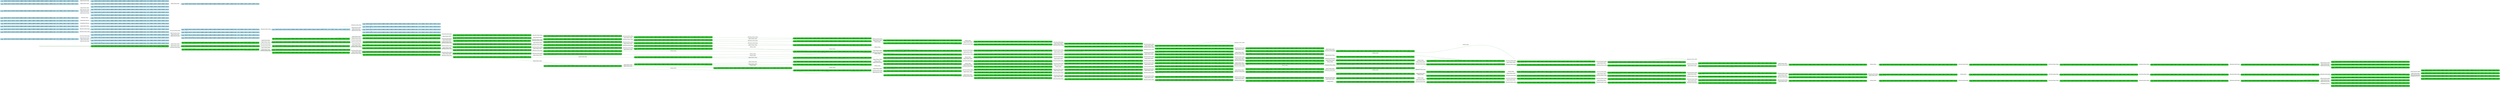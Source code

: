 digraph g {

	rankdir="LR"

	__invisible__[shape="point", color="forestgreen"]
	c0q0[label=<<b>c<sub>0</sub>q<sub>0</sub> = BC(0)=0, BC(1)=0, BC(2)=0, BC(3)=0, BD(0)=0, BD(1)=0, BD(2)=0, BD(3)=0, BM(0)=0, BM(1)=0, BM(2)=0, BM(3)=0, Dir=1, PC=1, PE(0)=1, PE(1)=1, PE(2)=1, PE(3)=1, Pos=0</b>>, shape="box", style="rounded, filled", fillcolor="limegreen", color="forestgreen", penwidth=3] // Initial
	c1q2[label=<<b>c<sub>1</sub>q<sub>2</sub> = BC(0)=0, BC(1)=0, BC(2)=0, BC(3)=0, BD(0)=0, BD(1)=0, BD(2)=0, BD(3)=0, BM(0)=0, BM(1)=0, BM(2)=0, BM(3)=0, Dir=1, PC=1, PE(0)=0, PE(1)=1, PE(2)=1, PE(3)=1, Pos=0</b>>, shape="box", style="rounded, filled", fillcolor="limegreen", color="forestgreen"]
	c5q0[label=<<b>c<sub>5</sub>q<sub>0</sub> = BC(0)=0, BC(1)=0, BC(2)=0, BC(3)=0, BD(0)=0, BD(1)=0, BD(2)=0, BD(3)=0, BM(0)=0, BM(1)=0, BM(2)=0, BM(3)=0, Dir=1, PC=0, PE(0)=0, PE(1)=1, PE(2)=1, PE(3)=1, Pos=0</b>>, shape="box", style="rounded, filled", fillcolor="limegreen", color="forestgreen"]
	c9q0[label=<<b>c<sub>9</sub>q<sub>0</sub> = BC(0)=0, BC(1)=0, BC(2)=0, BC(3)=0, BD(0)=0, BD(1)=0, BD(2)=0, BD(3)=0, BM(0)=0, BM(1)=0, BM(2)=0, BM(3)=0, Dir=1, PC=2, PE(0)=0, PE(1)=1, PE(2)=1, PE(3)=1, Pos=0</b>>, shape="box", style="rounded, filled", fillcolor="limegreen", color="forestgreen"]
	c10q0[label=<<b>c<sub>10</sub>q<sub>0</sub> = BC(0)=0, BC(1)=0, BC(2)=0, BC(3)=0, BD(0)=0, BD(1)=0, BD(2)=0, BD(3)=0, BM(0)=0, BM(1)=0, BM(2)=0, BM(3)=0, Dir=1, PC=2, PE(0)=1, PE(1)=1, PE(2)=1, PE(3)=1, Pos=0</b>>, shape="box", style="rounded, filled", fillcolor="limegreen", color="forestgreen"]
	c11q1[label=<<b>c<sub>11</sub>q<sub>1</sub> = BC(0)=0, BC(1)=0, BC(2)=1, BC(3)=0, BD(0)=0, BD(1)=0, BD(2)=0, BD(3)=0, BM(0)=0, BM(1)=0, BM(2)=0, BM(3)=0, Dir=1, PC=2, PE(0)=1, PE(1)=1, PE(2)=1, PE(3)=1, Pos=0</b>>, shape="box", style="rounded, filled", fillcolor="limegreen", color="forestgreen"]
	c13q1[label=<<b>c<sub>13</sub>q<sub>1</sub> = BC(0)=0, BC(1)=1, BC(2)=1, BC(3)=0, BD(0)=0, BD(1)=0, BD(2)=0, BD(3)=0, BM(0)=0, BM(1)=0, BM(2)=0, BM(3)=0, Dir=1, PC=2, PE(0)=1, PE(1)=1, PE(2)=1, PE(3)=1, Pos=0</b>>, shape="box", style="rounded, filled", fillcolor="limegreen", color="forestgreen"]
	c14q1[label=<<b>c<sub>14</sub>q<sub>1</sub> = BC(0)=0, BC(1)=1, BC(2)=1, BC(3)=0, BD(0)=0, BD(1)=0, BD(2)=0, BD(3)=0, BM(0)=0, BM(1)=0, BM(2)=1, BM(3)=0, Dir=1, PC=2, PE(0)=1, PE(1)=1, PE(2)=1, PE(3)=1, Pos=0</b>>, shape="box", style="rounded, filled", fillcolor="limegreen", color="forestgreen"]
	c15q1[label=<<b>c<sub>15</sub>q<sub>1</sub> = BC(0)=0, BC(1)=1, BC(2)=1, BC(3)=0, BD(0)=0, BD(1)=1, BD(2)=0, BD(3)=0, BM(0)=0, BM(1)=0, BM(2)=1, BM(3)=0, Dir=1, PC=2, PE(0)=1, PE(1)=1, PE(2)=1, PE(3)=1, Pos=0</b>>, shape="box", style="rounded, filled", fillcolor="limegreen", color="forestgreen"]
	c104q1[label=<<b>c<sub>104</sub>q<sub>1</sub> = BC(0)=0, BC(1)=1, BC(2)=1, BC(3)=1, BD(0)=0, BD(1)=1, BD(2)=0, BD(3)=0, BM(0)=0, BM(1)=0, BM(2)=1, BM(3)=0, Dir=1, PC=2, PE(0)=1, PE(1)=1, PE(2)=1, PE(3)=1, Pos=0</b>>, shape="box", style="rounded, filled", fillcolor="limegreen", color="forestgreen"]
	c107q0[label=<<b>c<sub>107</sub>q<sub>0</sub> = BC(0)=0, BC(1)=0, BC(2)=1, BC(3)=1, BD(0)=0, BD(1)=1, BD(2)=0, BD(3)=0, BM(0)=0, BM(1)=0, BM(2)=1, BM(3)=0, Dir=1, PC=1, PE(0)=1, PE(1)=1, PE(2)=1, PE(3)=1, Pos=1</b>>, shape="box", style="rounded, filled", fillcolor="limegreen", color="forestgreen"]
	c108q2[label=<<b>c<sub>108</sub>q<sub>2</sub> = BC(0)=0, BC(1)=0, BC(2)=1, BC(3)=1, BD(0)=0, BD(1)=1, BD(2)=0, BD(3)=0, BM(0)=0, BM(1)=0, BM(2)=1, BM(3)=0, Dir=1, PC=1, PE(0)=1, PE(1)=0, PE(2)=1, PE(3)=1, Pos=1</b>>, shape="box", style="rounded, filled", fillcolor="limegreen", color="forestgreen"]
	c109q0[label=<<b>c<sub>109</sub>q<sub>0</sub> = BC(0)=0, BC(1)=0, BC(2)=1, BC(3)=1, BD(0)=0, BD(1)=1, BD(2)=0, BD(3)=0, BM(0)=0, BM(1)=0, BM(2)=1, BM(3)=0, Dir=1, PC=0, PE(0)=1, PE(1)=0, PE(2)=1, PE(3)=1, Pos=1</b>>, shape="box", style="rounded, filled", fillcolor="limegreen", color="forestgreen"]
	c110q0[label=<<b>c<sub>110</sub>q<sub>0</sub> = BC(0)=0, BC(1)=0, BC(2)=1, BC(3)=1, BD(0)=0, BD(1)=1, BD(2)=0, BD(3)=0, BM(0)=0, BM(1)=0, BM(2)=1, BM(3)=0, Dir=1, PC=2, PE(0)=1, PE(1)=0, PE(2)=1, PE(3)=1, Pos=1</b>>, shape="box", style="rounded, filled", fillcolor="limegreen", color="forestgreen"]
	c111q1[label=<<b>c<sub>111</sub>q<sub>1</sub> = BC(0)=0, BC(1)=0, BC(2)=1, BC(3)=1, BD(0)=0, BD(1)=1, BD(2)=0, BD(3)=0, BM(0)=0, BM(1)=0, BM(2)=1, BM(3)=0, Dir=1, PC=2, PE(0)=1, PE(1)=1, PE(2)=1, PE(3)=1, Pos=1</b>>, shape="box", style="rounded, filled", fillcolor="limegreen", color="forestgreen"]
	c112q0[label=<<b>c<sub>112</sub>q<sub>0</sub> = BC(0)=0, BC(1)=0, BC(2)=0, BC(3)=1, BD(0)=0, BD(1)=1, BD(2)=0, BD(3)=0, BM(0)=0, BM(1)=0, BM(2)=0, BM(3)=0, Dir=1, PC=1, PE(0)=1, PE(1)=1, PE(2)=1, PE(3)=1, Pos=2</b>>, shape="box", style="rounded, filled", fillcolor="limegreen", color="forestgreen"]
	c113q2[label=<<b>c<sub>113</sub>q<sub>2</sub> = BC(0)=0, BC(1)=0, BC(2)=0, BC(3)=1, BD(0)=0, BD(1)=1, BD(2)=0, BD(3)=0, BM(0)=0, BM(1)=0, BM(2)=0, BM(3)=0, Dir=1, PC=1, PE(0)=1, PE(1)=1, PE(2)=0, PE(3)=1, Pos=2</b>>, shape="box", style="rounded, filled", fillcolor="limegreen", color="forestgreen"]
	c114q0[label=<<b>c<sub>114</sub>q<sub>0</sub> = BC(0)=0, BC(1)=0, BC(2)=0, BC(3)=1, BD(0)=0, BD(1)=1, BD(2)=0, BD(3)=0, BM(0)=0, BM(1)=0, BM(2)=0, BM(3)=0, Dir=1, PC=0, PE(0)=1, PE(1)=1, PE(2)=0, PE(3)=1, Pos=2</b>>, shape="box", style="rounded, filled", fillcolor="limegreen", color="forestgreen"]
	c115q0[label=<<b>c<sub>115</sub>q<sub>0</sub> = BC(0)=0, BC(1)=0, BC(2)=0, BC(3)=1, BD(0)=0, BD(1)=1, BD(2)=0, BD(3)=0, BM(0)=0, BM(1)=0, BM(2)=0, BM(3)=0, Dir=1, PC=2, PE(0)=1, PE(1)=1, PE(2)=0, PE(3)=1, Pos=2</b>>, shape="box", style="rounded, filled", fillcolor="limegreen", color="forestgreen"]
	c116q1[label=<<b>c<sub>116</sub>q<sub>1</sub> = BC(0)=0, BC(1)=0, BC(2)=0, BC(3)=1, BD(0)=0, BD(1)=1, BD(2)=0, BD(3)=0, BM(0)=0, BM(1)=0, BM(2)=0, BM(3)=0, Dir=1, PC=2, PE(0)=1, PE(1)=1, PE(2)=1, PE(3)=1, Pos=2</b>>, shape="box", style="rounded, filled", fillcolor="limegreen", color="forestgreen"]
	c117q0[label=<<b>c<sub>117</sub>q<sub>0</sub> = BC(0)=0, BC(1)=0, BC(2)=0, BC(3)=0, BD(0)=0, BD(1)=1, BD(2)=0, BD(3)=0, BM(0)=0, BM(1)=0, BM(2)=0, BM(3)=0, Dir=1, PC=1, PE(0)=1, PE(1)=1, PE(2)=1, PE(3)=1, Pos=3</b>>, shape="box", style="rounded, filled", fillcolor="limegreen", color="forestgreen"]
	c118q6[label=<<b>c<sub>118</sub>q<sub>6</sub> = BC(0)=0, BC(1)=0, BC(2)=0, BC(3)=0, BD(0)=0, BD(1)=1, BD(2)=0, BD(3)=0, BM(0)=0, BM(1)=0, BM(2)=0, BM(3)=0, Dir=1, PC=1, PE(0)=1, PE(1)=1, PE(2)=1, PE(3)=0, Pos=3</b>>, shape="box", style="rounded, filled", fillcolor="limegreen", color="forestgreen"]
	c119q4[label=<<b>c<sub>119</sub>q<sub>4</sub> = BC(0)=0, BC(1)=0, BC(2)=0, BC(3)=0, BD(0)=0, BD(1)=1, BD(2)=0, BD(3)=0, BM(0)=0, BM(1)=0, BM(2)=0, BM(3)=0, Dir=1, PC=0, PE(0)=1, PE(1)=1, PE(2)=1, PE(3)=0, Pos=3</b>>, shape="box", style="rounded, filled", fillcolor="limegreen", color="forestgreen"]
	c120q4[label=<<b>c<sub>120</sub>q<sub>4</sub> = BC(0)=0, BC(1)=0, BC(2)=0, BC(3)=0, BD(0)=0, BD(1)=1, BD(2)=0, BD(3)=0, BM(0)=0, BM(1)=0, BM(2)=0, BM(3)=0, Dir=1, PC=2, PE(0)=1, PE(1)=1, PE(2)=1, PE(3)=0, Pos=3</b>>, shape="box", style="rounded, filled", fillcolor="limegreen", color="forestgreen"]
	c121q0[label=<<b>c<sub>121</sub>q<sub>0</sub> = BC(0)=0, BC(1)=0, BC(2)=0, BC(3)=0, BD(0)=0, BD(1)=1, BD(2)=0, BD(3)=0, BM(0)=0, BM(1)=0, BM(2)=0, BM(3)=0, Dir=1, PC=2, PE(0)=1, PE(1)=1, PE(2)=1, PE(3)=1, Pos=3</b>>, shape="box", style="rounded, filled", fillcolor="limegreen", color="forestgreen"]
	c199q0[label=<<b>c<sub>199</sub>q<sub>0</sub> = BC(0)=0, BC(1)=1, BC(2)=0, BC(3)=0, BD(0)=0, BD(1)=1, BD(2)=0, BD(3)=0, BM(0)=0, BM(1)=0, BM(2)=0, BM(3)=0, Dir=1, PC=2, PE(0)=1, PE(1)=1, PE(2)=1, PE(3)=1, Pos=3</b>>, shape="box", style="rounded, filled", fillcolor="limegreen", color="forestgreen"]
	c200q0[label=<<b>c<sub>200</sub>q<sub>0</sub> = BC(0)=0, BC(1)=0, BC(2)=0, BC(3)=0, BD(0)=0, BD(1)=1, BD(2)=0, BD(3)=0, BM(0)=0, BM(1)=1, BM(2)=0, BM(3)=0, Dir=1, PC=2, PE(0)=1, PE(1)=1, PE(2)=1, PE(3)=1, Pos=3</b>>, shape="box", style="rounded, filled", fillcolor="limegreen", color="forestgreen"]
	c201q0[label=<<b>c<sub>201</sub>q<sub>0</sub> = BC(0)=0, BC(1)=0, BC(2)=0, BC(3)=0, BD(0)=0, BD(1)=1, BD(2)=0, BD(3)=1, BM(0)=0, BM(1)=0, BM(2)=0, BM(3)=0, Dir=1, PC=2, PE(0)=1, PE(1)=1, PE(2)=1, PE(3)=1, Pos=3</b>>, shape="box", style="rounded, filled", fillcolor="limegreen", color="forestgreen"]
	c202q0[label=<<b>c<sub>202</sub>q<sub>0</sub> = BC(0)=0, BC(1)=0, BC(2)=0, BC(3)=0, BD(0)=0, BD(1)=1, BD(2)=0, BD(3)=0, BM(0)=0, BM(1)=0, BM(2)=0, BM(3)=0, Dir=-1, PC=2, PE(0)=1, PE(1)=1, PE(2)=1, PE(3)=1, Pos=3</b>>, shape="box", style="rounded, filled", fillcolor="limegreen", color="forestgreen"]
	c105q0[label=<<b>c<sub>105</sub>q<sub>0</sub> = BC(0)=0, BC(1)=0, BC(2)=1, BC(3)=0, BD(0)=0, BD(1)=1, BD(2)=0, BD(3)=0, BM(0)=0, BM(1)=0, BM(2)=1, BM(3)=0, Dir=1, PC=1, PE(0)=1, PE(1)=1, PE(2)=1, PE(3)=1, Pos=1</b>>, shape="box", style="rounded, filled", fillcolor="limegreen", color="forestgreen"]
	c106q2[label=<<b>c<sub>106</sub>q<sub>2</sub> = BC(0)=0, BC(1)=0, BC(2)=1, BC(3)=0, BD(0)=0, BD(1)=1, BD(2)=0, BD(3)=0, BM(0)=0, BM(1)=0, BM(2)=1, BM(3)=0, Dir=1, PC=1, PE(0)=1, PE(1)=0, PE(2)=1, PE(3)=1, Pos=1</b>>, shape="box", style="rounded, filled", fillcolor="limegreen", color="forestgreen"]
	c122q0[label=<<b>c<sub>122</sub>q<sub>0</sub> = BC(0)=0, BC(1)=0, BC(2)=1, BC(3)=0, BD(0)=0, BD(1)=1, BD(2)=0, BD(3)=0, BM(0)=0, BM(1)=0, BM(2)=1, BM(3)=0, Dir=1, PC=0, PE(0)=1, PE(1)=0, PE(2)=1, PE(3)=1, Pos=1</b>>, shape="box", style="rounded, filled", fillcolor="limegreen", color="forestgreen"]
	c123q0[label=<<b>c<sub>123</sub>q<sub>0</sub> = BC(0)=0, BC(1)=0, BC(2)=1, BC(3)=0, BD(0)=0, BD(1)=1, BD(2)=0, BD(3)=0, BM(0)=0, BM(1)=0, BM(2)=1, BM(3)=0, Dir=1, PC=2, PE(0)=1, PE(1)=0, PE(2)=1, PE(3)=1, Pos=1</b>>, shape="box", style="rounded, filled", fillcolor="limegreen", color="forestgreen"]
	c124q1[label=<<b>c<sub>124</sub>q<sub>1</sub> = BC(0)=0, BC(1)=0, BC(2)=1, BC(3)=0, BD(0)=0, BD(1)=1, BD(2)=0, BD(3)=0, BM(0)=0, BM(1)=0, BM(2)=1, BM(3)=0, Dir=1, PC=2, PE(0)=1, PE(1)=1, PE(2)=1, PE(3)=1, Pos=1</b>>, shape="box", style="rounded, filled", fillcolor="limegreen", color="forestgreen"]
	c125q0[label=<<b>c<sub>125</sub>q<sub>0</sub> = BC(0)=0, BC(1)=0, BC(2)=0, BC(3)=0, BD(0)=0, BD(1)=1, BD(2)=0, BD(3)=0, BM(0)=0, BM(1)=0, BM(2)=0, BM(3)=0, Dir=1, PC=1, PE(0)=1, PE(1)=1, PE(2)=1, PE(3)=1, Pos=2</b>>, shape="box", style="rounded, filled", fillcolor="limegreen", color="forestgreen"]
	c126q2[label=<<b>c<sub>126</sub>q<sub>2</sub> = BC(0)=0, BC(1)=0, BC(2)=0, BC(3)=0, BD(0)=0, BD(1)=1, BD(2)=0, BD(3)=0, BM(0)=0, BM(1)=0, BM(2)=0, BM(3)=0, Dir=1, PC=1, PE(0)=1, PE(1)=1, PE(2)=0, PE(3)=1, Pos=2</b>>, shape="box", style="rounded, filled", fillcolor="limegreen", color="forestgreen"]
	c127q0[label=<<b>c<sub>127</sub>q<sub>0</sub> = BC(0)=0, BC(1)=0, BC(2)=0, BC(3)=0, BD(0)=0, BD(1)=1, BD(2)=0, BD(3)=0, BM(0)=0, BM(1)=0, BM(2)=0, BM(3)=0, Dir=1, PC=0, PE(0)=1, PE(1)=1, PE(2)=0, PE(3)=1, Pos=2</b>>, shape="box", style="rounded, filled", fillcolor="limegreen", color="forestgreen"]
	c128q0[label=<<b>c<sub>128</sub>q<sub>0</sub> = BC(0)=0, BC(1)=0, BC(2)=0, BC(3)=0, BD(0)=0, BD(1)=1, BD(2)=0, BD(3)=0, BM(0)=0, BM(1)=0, BM(2)=0, BM(3)=0, Dir=1, PC=2, PE(0)=1, PE(1)=1, PE(2)=0, PE(3)=1, Pos=2</b>>, shape="box", style="rounded, filled", fillcolor="limegreen", color="forestgreen"]
	c129q0[label=<<b>c<sub>129</sub>q<sub>0</sub> = BC(0)=0, BC(1)=0, BC(2)=0, BC(3)=0, BD(0)=0, BD(1)=1, BD(2)=0, BD(3)=0, BM(0)=0, BM(1)=0, BM(2)=0, BM(3)=0, Dir=1, PC=2, PE(0)=1, PE(1)=1, PE(2)=1, PE(3)=1, Pos=2</b>>, shape="box", style="rounded, filled", fillcolor="limegreen", color="forestgreen"]
	c130q1[label=<<b>c<sub>130</sub>q<sub>1</sub> = BC(0)=0, BC(1)=1, BC(2)=1, BC(3)=1, BD(0)=0, BD(1)=0, BD(2)=0, BD(3)=0, BM(0)=0, BM(1)=0, BM(2)=1, BM(3)=0, Dir=1, PC=2, PE(0)=1, PE(1)=1, PE(2)=1, PE(3)=1, Pos=0</b>>, shape="box", style="rounded, filled", fillcolor="limegreen", color="forestgreen"]
	c133q0[label=<<b>c<sub>133</sub>q<sub>0</sub> = BC(0)=0, BC(1)=0, BC(2)=1, BC(3)=1, BD(0)=0, BD(1)=0, BD(2)=0, BD(3)=0, BM(0)=0, BM(1)=0, BM(2)=1, BM(3)=0, Dir=1, PC=1, PE(0)=1, PE(1)=1, PE(2)=1, PE(3)=1, Pos=1</b>>, shape="box", style="rounded, filled", fillcolor="limegreen", color="forestgreen"]
	c134q2[label=<<b>c<sub>134</sub>q<sub>2</sub> = BC(0)=0, BC(1)=0, BC(2)=1, BC(3)=1, BD(0)=0, BD(1)=0, BD(2)=0, BD(3)=0, BM(0)=0, BM(1)=0, BM(2)=1, BM(3)=0, Dir=1, PC=1, PE(0)=1, PE(1)=0, PE(2)=1, PE(3)=1, Pos=1</b>>, shape="box", style="rounded, filled", fillcolor="limegreen", color="forestgreen"]
	c135q0[label=<<b>c<sub>135</sub>q<sub>0</sub> = BC(0)=0, BC(1)=0, BC(2)=1, BC(3)=1, BD(0)=0, BD(1)=0, BD(2)=0, BD(3)=0, BM(0)=0, BM(1)=0, BM(2)=1, BM(3)=0, Dir=1, PC=0, PE(0)=1, PE(1)=0, PE(2)=1, PE(3)=1, Pos=1</b>>, shape="box", style="rounded, filled", fillcolor="limegreen", color="forestgreen"]
	c136q0[label=<<b>c<sub>136</sub>q<sub>0</sub> = BC(0)=0, BC(1)=0, BC(2)=1, BC(3)=1, BD(0)=0, BD(1)=0, BD(2)=0, BD(3)=0, BM(0)=0, BM(1)=0, BM(2)=1, BM(3)=0, Dir=1, PC=2, PE(0)=1, PE(1)=0, PE(2)=1, PE(3)=1, Pos=1</b>>, shape="box", style="rounded, filled", fillcolor="limegreen", color="forestgreen"]
	c137q1[label=<<b>c<sub>137</sub>q<sub>1</sub> = BC(0)=0, BC(1)=0, BC(2)=1, BC(3)=1, BD(0)=0, BD(1)=0, BD(2)=0, BD(3)=0, BM(0)=0, BM(1)=0, BM(2)=1, BM(3)=0, Dir=1, PC=2, PE(0)=1, PE(1)=1, PE(2)=1, PE(3)=1, Pos=1</b>>, shape="box", style="rounded, filled", fillcolor="limegreen", color="forestgreen"]
	c88q0[label=<<b>c<sub>88</sub>q<sub>0</sub> = BC(0)=0, BC(1)=0, BC(2)=0, BC(3)=1, BD(0)=0, BD(1)=0, BD(2)=0, BD(3)=0, BM(0)=0, BM(1)=0, BM(2)=0, BM(3)=0, Dir=1, PC=1, PE(0)=1, PE(1)=1, PE(2)=1, PE(3)=1, Pos=2</b>>, shape="box", style="rounded, filled", fillcolor="limegreen", color="forestgreen"]
	c89q2[label=<<b>c<sub>89</sub>q<sub>2</sub> = BC(0)=0, BC(1)=0, BC(2)=0, BC(3)=1, BD(0)=0, BD(1)=0, BD(2)=0, BD(3)=0, BM(0)=0, BM(1)=0, BM(2)=0, BM(3)=0, Dir=1, PC=1, PE(0)=1, PE(1)=1, PE(2)=0, PE(3)=1, Pos=2</b>>, shape="box", style="rounded, filled", fillcolor="limegreen", color="forestgreen"]
	c90q0[label=<<b>c<sub>90</sub>q<sub>0</sub> = BC(0)=0, BC(1)=0, BC(2)=0, BC(3)=1, BD(0)=0, BD(1)=0, BD(2)=0, BD(3)=0, BM(0)=0, BM(1)=0, BM(2)=0, BM(3)=0, Dir=1, PC=0, PE(0)=1, PE(1)=1, PE(2)=0, PE(3)=1, Pos=2</b>>, shape="box", style="rounded, filled", fillcolor="limegreen", color="forestgreen"]
	c91q0[label=<<b>c<sub>91</sub>q<sub>0</sub> = BC(0)=0, BC(1)=0, BC(2)=0, BC(3)=1, BD(0)=0, BD(1)=0, BD(2)=0, BD(3)=0, BM(0)=0, BM(1)=0, BM(2)=0, BM(3)=0, Dir=1, PC=2, PE(0)=1, PE(1)=1, PE(2)=0, PE(3)=1, Pos=2</b>>, shape="box", style="rounded, filled", fillcolor="limegreen", color="forestgreen"]
	c92q1[label=<<b>c<sub>92</sub>q<sub>1</sub> = BC(0)=0, BC(1)=0, BC(2)=0, BC(3)=1, BD(0)=0, BD(1)=0, BD(2)=0, BD(3)=0, BM(0)=0, BM(1)=0, BM(2)=0, BM(3)=0, Dir=1, PC=2, PE(0)=1, PE(1)=1, PE(2)=1, PE(3)=1, Pos=2</b>>, shape="box", style="rounded, filled", fillcolor="limegreen", color="forestgreen"]
	c93q0[label=<<b>c<sub>93</sub>q<sub>0</sub> = BC(0)=0, BC(1)=0, BC(2)=0, BC(3)=0, BD(0)=0, BD(1)=0, BD(2)=0, BD(3)=0, BM(0)=0, BM(1)=0, BM(2)=0, BM(3)=0, Dir=1, PC=1, PE(0)=1, PE(1)=1, PE(2)=1, PE(3)=1, Pos=3</b>>, shape="box", style="rounded, filled", fillcolor="limegreen", color="forestgreen"]
	c94q6[label=<<b>c<sub>94</sub>q<sub>6</sub> = BC(0)=0, BC(1)=0, BC(2)=0, BC(3)=0, BD(0)=0, BD(1)=0, BD(2)=0, BD(3)=0, BM(0)=0, BM(1)=0, BM(2)=0, BM(3)=0, Dir=1, PC=1, PE(0)=1, PE(1)=1, PE(2)=1, PE(3)=0, Pos=3</b>>, shape="box", style="rounded, filled", fillcolor="limegreen", color="forestgreen"]
	c95q4[label=<<b>c<sub>95</sub>q<sub>4</sub> = BC(0)=0, BC(1)=0, BC(2)=0, BC(3)=0, BD(0)=0, BD(1)=0, BD(2)=0, BD(3)=0, BM(0)=0, BM(1)=0, BM(2)=0, BM(3)=0, Dir=1, PC=0, PE(0)=1, PE(1)=1, PE(2)=1, PE(3)=0, Pos=3</b>>, shape="box", style="rounded, filled", fillcolor="limegreen", color="forestgreen"]
	c96q4[label=<<b>c<sub>96</sub>q<sub>4</sub> = BC(0)=0, BC(1)=0, BC(2)=0, BC(3)=0, BD(0)=0, BD(1)=0, BD(2)=0, BD(3)=0, BM(0)=0, BM(1)=0, BM(2)=0, BM(3)=0, Dir=1, PC=2, PE(0)=1, PE(1)=1, PE(2)=1, PE(3)=0, Pos=3</b>>, shape="box", style="rounded, filled", fillcolor="limegreen", color="forestgreen"]
	c97q0[label=<<b>c<sub>97</sub>q<sub>0</sub> = BC(0)=0, BC(1)=0, BC(2)=0, BC(3)=0, BD(0)=0, BD(1)=0, BD(2)=0, BD(3)=0, BM(0)=0, BM(1)=0, BM(2)=0, BM(3)=0, Dir=1, PC=2, PE(0)=1, PE(1)=1, PE(2)=1, PE(3)=1, Pos=3</b>>, shape="box", style="rounded, filled", fillcolor="limegreen", color="forestgreen"]
	c196q0[label=<<b>c<sub>196</sub>q<sub>0</sub> = BC(0)=0, BC(1)=1, BC(2)=0, BC(3)=0, BD(0)=0, BD(1)=0, BD(2)=0, BD(3)=0, BM(0)=0, BM(1)=0, BM(2)=0, BM(3)=0, Dir=1, PC=2, PE(0)=1, PE(1)=1, PE(2)=1, PE(3)=1, Pos=3</b>>, shape="box", style="rounded, filled", fillcolor="limegreen", color="forestgreen"]
	c197q0[label=<<b>c<sub>197</sub>q<sub>0</sub> = BC(0)=0, BC(1)=0, BC(2)=0, BC(3)=0, BD(0)=0, BD(1)=0, BD(2)=0, BD(3)=0, BM(0)=0, BM(1)=1, BM(2)=0, BM(3)=0, Dir=1, PC=2, PE(0)=1, PE(1)=1, PE(2)=1, PE(3)=1, Pos=3</b>>, shape="box", style="rounded, filled", fillcolor="limegreen", color="forestgreen"]
	c198q0[label=<<b>c<sub>198</sub>q<sub>0</sub> = BC(0)=0, BC(1)=0, BC(2)=0, BC(3)=0, BD(0)=0, BD(1)=0, BD(2)=0, BD(3)=1, BM(0)=0, BM(1)=0, BM(2)=0, BM(3)=0, Dir=1, PC=2, PE(0)=1, PE(1)=1, PE(2)=1, PE(3)=1, Pos=3</b>>, shape="box", style="rounded, filled", fillcolor="limegreen", color="forestgreen"]
	c131q0[label=<<b>c<sub>131</sub>q<sub>0</sub> = BC(0)=0, BC(1)=0, BC(2)=1, BC(3)=0, BD(0)=0, BD(1)=0, BD(2)=0, BD(3)=0, BM(0)=0, BM(1)=0, BM(2)=1, BM(3)=0, Dir=1, PC=1, PE(0)=1, PE(1)=1, PE(2)=1, PE(3)=1, Pos=1</b>>, shape="box", style="rounded, filled", fillcolor="limegreen", color="forestgreen"]
	c132q2[label=<<b>c<sub>132</sub>q<sub>2</sub> = BC(0)=0, BC(1)=0, BC(2)=1, BC(3)=0, BD(0)=0, BD(1)=0, BD(2)=0, BD(3)=0, BM(0)=0, BM(1)=0, BM(2)=1, BM(3)=0, Dir=1, PC=1, PE(0)=1, PE(1)=0, PE(2)=1, PE(3)=1, Pos=1</b>>, shape="box", style="rounded, filled", fillcolor="limegreen", color="forestgreen"]
	c138q0[label=<<b>c<sub>138</sub>q<sub>0</sub> = BC(0)=0, BC(1)=0, BC(2)=1, BC(3)=0, BD(0)=0, BD(1)=0, BD(2)=0, BD(3)=0, BM(0)=0, BM(1)=0, BM(2)=1, BM(3)=0, Dir=1, PC=0, PE(0)=1, PE(1)=0, PE(2)=1, PE(3)=1, Pos=1</b>>, shape="box", style="rounded, filled", fillcolor="limegreen", color="forestgreen"]
	c139q0[label=<<b>c<sub>139</sub>q<sub>0</sub> = BC(0)=0, BC(1)=0, BC(2)=1, BC(3)=0, BD(0)=0, BD(1)=0, BD(2)=0, BD(3)=0, BM(0)=0, BM(1)=0, BM(2)=1, BM(3)=0, Dir=1, PC=2, PE(0)=1, PE(1)=0, PE(2)=1, PE(3)=1, Pos=1</b>>, shape="box", style="rounded, filled", fillcolor="limegreen", color="forestgreen"]
	c140q1[label=<<b>c<sub>140</sub>q<sub>1</sub> = BC(0)=0, BC(1)=0, BC(2)=1, BC(3)=0, BD(0)=0, BD(1)=0, BD(2)=0, BD(3)=0, BM(0)=0, BM(1)=0, BM(2)=1, BM(3)=0, Dir=1, PC=2, PE(0)=1, PE(1)=1, PE(2)=1, PE(3)=1, Pos=1</b>>, shape="box", style="rounded, filled", fillcolor="limegreen", color="forestgreen"]
	c99q0[label=<<b>c<sub>99</sub>q<sub>0</sub> = BC(0)=0, BC(1)=0, BC(2)=0, BC(3)=0, BD(0)=0, BD(1)=0, BD(2)=0, BD(3)=0, BM(0)=0, BM(1)=0, BM(2)=0, BM(3)=0, Dir=1, PC=1, PE(0)=1, PE(1)=1, PE(2)=1, PE(3)=1, Pos=2</b>>, shape="box", style="rounded, filled", fillcolor="limegreen", color="forestgreen"]
	c100q2[label=<<b>c<sub>100</sub>q<sub>2</sub> = BC(0)=0, BC(1)=0, BC(2)=0, BC(3)=0, BD(0)=0, BD(1)=0, BD(2)=0, BD(3)=0, BM(0)=0, BM(1)=0, BM(2)=0, BM(3)=0, Dir=1, PC=1, PE(0)=1, PE(1)=1, PE(2)=0, PE(3)=1, Pos=2</b>>, shape="box", style="rounded, filled", fillcolor="limegreen", color="forestgreen"]
	c101q0[label=<<b>c<sub>101</sub>q<sub>0</sub> = BC(0)=0, BC(1)=0, BC(2)=0, BC(3)=0, BD(0)=0, BD(1)=0, BD(2)=0, BD(3)=0, BM(0)=0, BM(1)=0, BM(2)=0, BM(3)=0, Dir=1, PC=0, PE(0)=1, PE(1)=1, PE(2)=0, PE(3)=1, Pos=2</b>>, shape="box", style="rounded, filled", fillcolor="limegreen", color="forestgreen"]
	c102q0[label=<<b>c<sub>102</sub>q<sub>0</sub> = BC(0)=0, BC(1)=0, BC(2)=0, BC(3)=0, BD(0)=0, BD(1)=0, BD(2)=0, BD(3)=0, BM(0)=0, BM(1)=0, BM(2)=0, BM(3)=0, Dir=1, PC=2, PE(0)=1, PE(1)=1, PE(2)=0, PE(3)=1, Pos=2</b>>, shape="box", style="rounded, filled", fillcolor="limegreen", color="forestgreen"]
	c103q0[label=<<b>c<sub>103</sub>q<sub>0</sub> = BC(0)=0, BC(1)=0, BC(2)=0, BC(3)=0, BD(0)=0, BD(1)=0, BD(2)=0, BD(3)=0, BM(0)=0, BM(1)=0, BM(2)=0, BM(3)=0, Dir=1, PC=2, PE(0)=1, PE(1)=1, PE(2)=1, PE(3)=1, Pos=2</b>>, shape="box", style="rounded, filled", fillcolor="limegreen", color="forestgreen"]
	c16q0[label=<<b>c<sub>16</sub>q<sub>0</sub> = BC(0)=0, BC(1)=0, BC(2)=1, BC(3)=0, BD(0)=0, BD(1)=0, BD(2)=0, BD(3)=0, BM(0)=0, BM(1)=0, BM(2)=0, BM(3)=0, Dir=1, PC=1, PE(0)=1, PE(1)=1, PE(2)=1, PE(3)=1, Pos=1</b>>, shape="box", style="rounded, filled", fillcolor="limegreen", color="forestgreen"]
	c17q0[label=<<b>c<sub>17</sub>q<sub>0</sub> = BC(0)=1, BC(1)=0, BC(2)=1, BC(3)=0, BD(0)=0, BD(1)=0, BD(2)=0, BD(3)=0, BM(0)=0, BM(1)=0, BM(2)=0, BM(3)=0, Dir=1, PC=1, PE(0)=1, PE(1)=1, PE(2)=1, PE(3)=1, Pos=1</b>>, shape="box", style="rounded, filled", fillcolor="limegreen", color="forestgreen"]
	c58q2[label=<<b>c<sub>58</sub>q<sub>2</sub> = BC(0)=1, BC(1)=0, BC(2)=1, BC(3)=0, BD(0)=0, BD(1)=0, BD(2)=0, BD(3)=0, BM(0)=0, BM(1)=0, BM(2)=0, BM(3)=0, Dir=1, PC=1, PE(0)=1, PE(1)=0, PE(2)=1, PE(3)=1, Pos=1</b>>, shape="box", style="rounded, filled", fillcolor="limegreen", color="forestgreen"]
	c74q0[label=<<b>c<sub>74</sub>q<sub>0</sub> = BC(0)=1, BC(1)=0, BC(2)=1, BC(3)=0, BD(0)=0, BD(1)=0, BD(2)=0, BD(3)=0, BM(0)=0, BM(1)=0, BM(2)=0, BM(3)=0, Dir=1, PC=0, PE(0)=1, PE(1)=0, PE(2)=1, PE(3)=1, Pos=1</b>>, shape="box", style="rounded, filled", fillcolor="limegreen", color="forestgreen"]
	c75q0[label=<<b>c<sub>75</sub>q<sub>0</sub> = BC(0)=1, BC(1)=0, BC(2)=1, BC(3)=0, BD(0)=0, BD(1)=0, BD(2)=0, BD(3)=0, BM(0)=0, BM(1)=0, BM(2)=0, BM(3)=0, Dir=1, PC=2, PE(0)=1, PE(1)=0, PE(2)=1, PE(3)=1, Pos=1</b>>, shape="box", style="rounded, filled", fillcolor="limegreen", color="forestgreen"]
	c76q1[label=<<b>c<sub>76</sub>q<sub>1</sub> = BC(0)=1, BC(1)=0, BC(2)=1, BC(3)=0, BD(0)=0, BD(1)=0, BD(2)=0, BD(3)=0, BM(0)=0, BM(1)=0, BM(2)=0, BM(3)=0, Dir=1, PC=2, PE(0)=1, PE(1)=1, PE(2)=1, PE(3)=1, Pos=1</b>>, shape="box", style="rounded, filled", fillcolor="limegreen", color="forestgreen"]
	c63q1[label=<<b>c<sub>63</sub>q<sub>1</sub> = BC(0)=1, BC(1)=0, BC(2)=1, BC(3)=1, BD(0)=0, BD(1)=0, BD(2)=0, BD(3)=0, BM(0)=0, BM(1)=0, BM(2)=0, BM(3)=0, Dir=1, PC=2, PE(0)=1, PE(1)=1, PE(2)=1, PE(3)=1, Pos=1</b>>, shape="box", style="rounded, filled", fillcolor="limegreen", color="forestgreen"]
	c64q0[label=<<b>c<sub>64</sub>q<sub>0</sub> = BC(0)=1, BC(1)=0, BC(2)=0, BC(3)=1, BD(0)=0, BD(1)=0, BD(2)=0, BD(3)=0, BM(0)=0, BM(1)=0, BM(2)=0, BM(3)=0, Dir=1, PC=1, PE(0)=1, PE(1)=1, PE(2)=1, PE(3)=1, Pos=2</b>>, shape="box", style="rounded, filled", fillcolor="limegreen", color="forestgreen"]
	c65q2[label=<<b>c<sub>65</sub>q<sub>2</sub> = BC(0)=1, BC(1)=0, BC(2)=0, BC(3)=1, BD(0)=0, BD(1)=0, BD(2)=0, BD(3)=0, BM(0)=0, BM(1)=0, BM(2)=0, BM(3)=0, Dir=1, PC=1, PE(0)=1, PE(1)=1, PE(2)=0, PE(3)=1, Pos=2</b>>, shape="box", style="rounded, filled", fillcolor="limegreen", color="forestgreen"]
	c66q0[label=<<b>c<sub>66</sub>q<sub>0</sub> = BC(0)=1, BC(1)=0, BC(2)=0, BC(3)=1, BD(0)=0, BD(1)=0, BD(2)=0, BD(3)=0, BM(0)=0, BM(1)=0, BM(2)=0, BM(3)=0, Dir=1, PC=0, PE(0)=1, PE(1)=1, PE(2)=0, PE(3)=1, Pos=2</b>>, shape="box", style="rounded, filled", fillcolor="limegreen", color="forestgreen"]
	c67q0[label=<<b>c<sub>67</sub>q<sub>0</sub> = BC(0)=1, BC(1)=0, BC(2)=0, BC(3)=1, BD(0)=0, BD(1)=0, BD(2)=0, BD(3)=0, BM(0)=0, BM(1)=0, BM(2)=0, BM(3)=0, Dir=1, PC=2, PE(0)=1, PE(1)=1, PE(2)=0, PE(3)=1, Pos=2</b>>, shape="box", style="rounded, filled", fillcolor="limegreen", color="forestgreen"]
	c68q1[label=<<b>c<sub>68</sub>q<sub>1</sub> = BC(0)=1, BC(1)=0, BC(2)=0, BC(3)=1, BD(0)=0, BD(1)=0, BD(2)=0, BD(3)=0, BM(0)=0, BM(1)=0, BM(2)=0, BM(3)=0, Dir=1, PC=2, PE(0)=1, PE(1)=1, PE(2)=1, PE(3)=1, Pos=2</b>>, shape="box", style="rounded, filled", fillcolor="limegreen", color="forestgreen"]
	c69q0[label=<<b>c<sub>69</sub>q<sub>0</sub> = BC(0)=1, BC(1)=0, BC(2)=0, BC(3)=0, BD(0)=0, BD(1)=0, BD(2)=0, BD(3)=0, BM(0)=0, BM(1)=0, BM(2)=0, BM(3)=0, Dir=1, PC=1, PE(0)=1, PE(1)=1, PE(2)=1, PE(3)=1, Pos=3</b>>, shape="box", style="rounded, filled", fillcolor="limegreen", color="forestgreen"]
	c70q6[label=<<b>c<sub>70</sub>q<sub>6</sub> = BC(0)=1, BC(1)=0, BC(2)=0, BC(3)=0, BD(0)=0, BD(1)=0, BD(2)=0, BD(3)=0, BM(0)=0, BM(1)=0, BM(2)=0, BM(3)=0, Dir=1, PC=1, PE(0)=1, PE(1)=1, PE(2)=1, PE(3)=0, Pos=3</b>>, shape="box", style="rounded, filled", fillcolor="limegreen", color="forestgreen"]
	c71q4[label=<<b>c<sub>71</sub>q<sub>4</sub> = BC(0)=1, BC(1)=0, BC(2)=0, BC(3)=0, BD(0)=0, BD(1)=0, BD(2)=0, BD(3)=0, BM(0)=0, BM(1)=0, BM(2)=0, BM(3)=0, Dir=1, PC=0, PE(0)=1, PE(1)=1, PE(2)=1, PE(3)=0, Pos=3</b>>, shape="box", style="rounded, filled", fillcolor="limegreen", color="forestgreen"]
	c72q4[label=<<b>c<sub>72</sub>q<sub>4</sub> = BC(0)=1, BC(1)=0, BC(2)=0, BC(3)=0, BD(0)=0, BD(1)=0, BD(2)=0, BD(3)=0, BM(0)=0, BM(1)=0, BM(2)=0, BM(3)=0, Dir=1, PC=2, PE(0)=1, PE(1)=1, PE(2)=1, PE(3)=0, Pos=3</b>>, shape="box", style="rounded, filled", fillcolor="limegreen", color="forestgreen"]
	c73q0[label=<<b>c<sub>73</sub>q<sub>0</sub> = BC(0)=1, BC(1)=0, BC(2)=0, BC(3)=0, BD(0)=0, BD(1)=0, BD(2)=0, BD(3)=0, BM(0)=0, BM(1)=0, BM(2)=0, BM(3)=0, Dir=1, PC=2, PE(0)=1, PE(1)=1, PE(2)=1, PE(3)=1, Pos=3</b>>, shape="box", style="rounded, filled", fillcolor="limegreen", color="forestgreen"]
	c192q0[label=<<b>c<sub>192</sub>q<sub>0</sub> = BC(0)=1, BC(1)=1, BC(2)=0, BC(3)=0, BD(0)=0, BD(1)=0, BD(2)=0, BD(3)=0, BM(0)=0, BM(1)=0, BM(2)=0, BM(3)=0, Dir=1, PC=2, PE(0)=1, PE(1)=1, PE(2)=1, PE(3)=1, Pos=3</b>>, shape="box", style="rounded, filled", fillcolor="limegreen", color="forestgreen"]
	c193q0[label=<<b>c<sub>193</sub>q<sub>0</sub> = BC(0)=1, BC(1)=0, BC(2)=0, BC(3)=0, BD(0)=0, BD(1)=0, BD(2)=0, BD(3)=0, BM(0)=0, BM(1)=1, BM(2)=0, BM(3)=0, Dir=1, PC=2, PE(0)=1, PE(1)=1, PE(2)=1, PE(3)=1, Pos=3</b>>, shape="box", style="rounded, filled", fillcolor="limegreen", color="forestgreen"]
	c194q0[label=<<b>c<sub>194</sub>q<sub>0</sub> = BC(0)=1, BC(1)=0, BC(2)=0, BC(3)=0, BD(0)=0, BD(1)=0, BD(2)=0, BD(3)=1, BM(0)=0, BM(1)=0, BM(2)=0, BM(3)=0, Dir=1, PC=2, PE(0)=1, PE(1)=1, PE(2)=1, PE(3)=1, Pos=3</b>>, shape="box", style="rounded, filled", fillcolor="limegreen", color="forestgreen"]
	c195q0[label=<<b>c<sub>195</sub>q<sub>0</sub> = BC(0)=1, BC(1)=0, BC(2)=0, BC(3)=0, BD(0)=0, BD(1)=0, BD(2)=0, BD(3)=0, BM(0)=0, BM(1)=0, BM(2)=0, BM(3)=0, Dir=-1, PC=2, PE(0)=1, PE(1)=1, PE(2)=1, PE(3)=1, Pos=3</b>>, shape="box", style="rounded, filled", fillcolor="limegreen", color="forestgreen"]
	c77q0[label=<<b>c<sub>77</sub>q<sub>0</sub> = BC(0)=1, BC(1)=0, BC(2)=0, BC(3)=0, BD(0)=0, BD(1)=0, BD(2)=0, BD(3)=0, BM(0)=0, BM(1)=0, BM(2)=0, BM(3)=0, Dir=1, PC=1, PE(0)=1, PE(1)=1, PE(2)=1, PE(3)=1, Pos=2</b>>, shape="box", style="rounded, filled", fillcolor="limegreen", color="forestgreen"]
	c78q2[label=<<b>c<sub>78</sub>q<sub>2</sub> = BC(0)=1, BC(1)=0, BC(2)=0, BC(3)=0, BD(0)=0, BD(1)=0, BD(2)=0, BD(3)=0, BM(0)=0, BM(1)=0, BM(2)=0, BM(3)=0, Dir=1, PC=1, PE(0)=1, PE(1)=1, PE(2)=0, PE(3)=1, Pos=2</b>>, shape="box", style="rounded, filled", fillcolor="limegreen", color="forestgreen"]
	c79q0[label=<<b>c<sub>79</sub>q<sub>0</sub> = BC(0)=1, BC(1)=0, BC(2)=0, BC(3)=0, BD(0)=0, BD(1)=0, BD(2)=0, BD(3)=0, BM(0)=0, BM(1)=0, BM(2)=0, BM(3)=0, Dir=1, PC=0, PE(0)=1, PE(1)=1, PE(2)=0, PE(3)=1, Pos=2</b>>, shape="box", style="rounded, filled", fillcolor="limegreen", color="forestgreen"]
	c80q0[label=<<b>c<sub>80</sub>q<sub>0</sub> = BC(0)=1, BC(1)=0, BC(2)=0, BC(3)=0, BD(0)=0, BD(1)=0, BD(2)=0, BD(3)=0, BM(0)=0, BM(1)=0, BM(2)=0, BM(3)=0, Dir=1, PC=2, PE(0)=1, PE(1)=1, PE(2)=0, PE(3)=1, Pos=2</b>>, shape="box", style="rounded, filled", fillcolor="limegreen", color="forestgreen"]
	c81q0[label=<<b>c<sub>81</sub>q<sub>0</sub> = BC(0)=1, BC(1)=0, BC(2)=0, BC(3)=0, BD(0)=0, BD(1)=0, BD(2)=0, BD(3)=0, BM(0)=0, BM(1)=0, BM(2)=0, BM(3)=0, Dir=1, PC=2, PE(0)=1, PE(1)=1, PE(2)=1, PE(3)=1, Pos=2</b>>, shape="box", style="rounded, filled", fillcolor="limegreen", color="forestgreen"]
	c62q0[label=<<b>c<sub>62</sub>q<sub>0</sub> = BC(0)=1, BC(1)=0, BC(2)=1, BC(3)=1, BD(0)=0, BD(1)=0, BD(2)=0, BD(3)=0, BM(0)=0, BM(1)=0, BM(2)=0, BM(3)=0, Dir=1, PC=2, PE(0)=1, PE(1)=0, PE(2)=1, PE(3)=1, Pos=1</b>>, shape="box", style="rounded, filled", fillcolor="limegreen", color="forestgreen"]
	c61q0[label=<<b>c<sub>61</sub>q<sub>0</sub> = BC(0)=1, BC(1)=0, BC(2)=1, BC(3)=1, BD(0)=0, BD(1)=0, BD(2)=0, BD(3)=0, BM(0)=0, BM(1)=0, BM(2)=0, BM(3)=0, Dir=1, PC=0, PE(0)=1, PE(1)=0, PE(2)=1, PE(3)=1, Pos=1</b>>, shape="box", style="rounded, filled", fillcolor="limegreen", color="forestgreen"]
	c60q2[label=<<b>c<sub>60</sub>q<sub>2</sub> = BC(0)=1, BC(1)=0, BC(2)=1, BC(3)=1, BD(0)=0, BD(1)=0, BD(2)=0, BD(3)=0, BM(0)=0, BM(1)=0, BM(2)=0, BM(3)=0, Dir=1, PC=1, PE(0)=1, PE(1)=0, PE(2)=1, PE(3)=1, Pos=1</b>>, shape="box", style="rounded, filled", fillcolor="limegreen", color="forestgreen"]
	c59q0[label=<<b>c<sub>59</sub>q<sub>0</sub> = BC(0)=1, BC(1)=0, BC(2)=1, BC(3)=1, BD(0)=0, BD(1)=0, BD(2)=0, BD(3)=0, BM(0)=0, BM(1)=0, BM(2)=0, BM(3)=0, Dir=1, PC=1, PE(0)=1, PE(1)=1, PE(2)=1, PE(3)=1, Pos=1</b>>, shape="box", style="rounded, filled", fillcolor="limegreen", color="forestgreen"]
	c82q2[label=<<b>c<sub>82</sub>q<sub>2</sub> = BC(0)=0, BC(1)=0, BC(2)=1, BC(3)=0, BD(0)=0, BD(1)=0, BD(2)=0, BD(3)=0, BM(0)=0, BM(1)=0, BM(2)=0, BM(3)=0, Dir=1, PC=1, PE(0)=1, PE(1)=0, PE(2)=1, PE(3)=1, Pos=1</b>>, shape="box", style="rounded, filled", fillcolor="limegreen", color="forestgreen"]
	c98q0[label=<<b>c<sub>98</sub>q<sub>0</sub> = BC(0)=0, BC(1)=0, BC(2)=1, BC(3)=0, BD(0)=0, BD(1)=0, BD(2)=0, BD(3)=0, BM(0)=0, BM(1)=0, BM(2)=0, BM(3)=0, Dir=1, PC=0, PE(0)=1, PE(1)=0, PE(2)=1, PE(3)=1, Pos=1</b>>, shape="box", style="rounded, filled", fillcolor="limegreen", color="forestgreen"]
	c24q0[label=<<b>c<sub>24</sub>q<sub>0</sub> = BC(0)=0, BC(1)=0, BC(2)=1, BC(3)=0, BD(0)=0, BD(1)=0, BD(2)=0, BD(3)=0, BM(0)=0, BM(1)=0, BM(2)=0, BM(3)=0, Dir=1, PC=2, PE(0)=1, PE(1)=0, PE(2)=1, PE(3)=1, Pos=1</b>>, shape="box", style="rounded, filled", fillcolor="limegreen", color="forestgreen"]
	c25q1[label=<<b>c<sub>25</sub>q<sub>1</sub> = BC(0)=0, BC(1)=0, BC(2)=1, BC(3)=0, BD(0)=0, BD(1)=0, BD(2)=0, BD(3)=0, BM(0)=0, BM(1)=0, BM(2)=0, BM(3)=0, Dir=1, PC=2, PE(0)=1, PE(1)=1, PE(2)=1, PE(3)=1, Pos=1</b>>, shape="box", style="rounded, filled", fillcolor="limegreen", color="forestgreen"]
	c87q1[label=<<b>c<sub>87</sub>q<sub>1</sub> = BC(0)=0, BC(1)=0, BC(2)=1, BC(3)=1, BD(0)=0, BD(1)=0, BD(2)=0, BD(3)=0, BM(0)=0, BM(1)=0, BM(2)=0, BM(3)=0, Dir=1, PC=2, PE(0)=1, PE(1)=1, PE(2)=1, PE(3)=1, Pos=1</b>>, shape="box", style="rounded, filled", fillcolor="limegreen", color="forestgreen"]
	c86q0[label=<<b>c<sub>86</sub>q<sub>0</sub> = BC(0)=0, BC(1)=0, BC(2)=1, BC(3)=1, BD(0)=0, BD(1)=0, BD(2)=0, BD(3)=0, BM(0)=0, BM(1)=0, BM(2)=0, BM(3)=0, Dir=1, PC=2, PE(0)=1, PE(1)=0, PE(2)=1, PE(3)=1, Pos=1</b>>, shape="box", style="rounded, filled", fillcolor="limegreen", color="forestgreen"]
	c85q0[label=<<b>c<sub>85</sub>q<sub>0</sub> = BC(0)=0, BC(1)=0, BC(2)=1, BC(3)=1, BD(0)=0, BD(1)=0, BD(2)=0, BD(3)=0, BM(0)=0, BM(1)=0, BM(2)=0, BM(3)=0, Dir=1, PC=0, PE(0)=1, PE(1)=0, PE(2)=1, PE(3)=1, Pos=1</b>>, shape="box", style="rounded, filled", fillcolor="limegreen", color="forestgreen"]
	c84q2[label=<<b>c<sub>84</sub>q<sub>2</sub> = BC(0)=0, BC(1)=0, BC(2)=1, BC(3)=1, BD(0)=0, BD(1)=0, BD(2)=0, BD(3)=0, BM(0)=0, BM(1)=0, BM(2)=0, BM(3)=0, Dir=1, PC=1, PE(0)=1, PE(1)=0, PE(2)=1, PE(3)=1, Pos=1</b>>, shape="box", style="rounded, filled", fillcolor="limegreen", color="forestgreen"]
	c83q0[label=<<b>c<sub>83</sub>q<sub>0</sub> = BC(0)=0, BC(1)=0, BC(2)=1, BC(3)=1, BD(0)=0, BD(1)=0, BD(2)=0, BD(3)=0, BM(0)=0, BM(1)=0, BM(2)=0, BM(3)=0, Dir=1, PC=1, PE(0)=1, PE(1)=1, PE(2)=1, PE(3)=1, Pos=1</b>>, shape="box", style="rounded, filled", fillcolor="limegreen", color="forestgreen"]
	c141q1[label=<<b>c<sub>141</sub>q<sub>1</sub> = BC(0)=0, BC(1)=1, BC(2)=1, BC(3)=1, BD(0)=0, BD(1)=0, BD(2)=0, BD(3)=0, BM(0)=0, BM(1)=0, BM(2)=0, BM(3)=0, Dir=1, PC=2, PE(0)=1, PE(1)=1, PE(2)=1, PE(3)=1, Pos=0</b>>, shape="box", style="rounded, filled", fillcolor="limegreen", color="forestgreen"]
	c152q1[label=<<b>c<sub>152</sub>q<sub>1</sub> = BC(0)=0, BC(1)=0, BC(2)=1, BC(3)=1, BD(0)=0, BD(1)=0, BD(2)=0, BD(3)=0, BM(0)=0, BM(1)=0, BM(2)=0, BM(3)=0, Dir=1, PC=2, PE(0)=1, PE(1)=1, PE(2)=1, PE(3)=1, Pos=0</b>>, shape="box", style="rounded, filled", fillcolor="limegreen", color="forestgreen"]
	c12q1[label=<<b>c<sub>12</sub>q<sub>1</sub> = BC(0)=0, BC(1)=0, BC(2)=0, BC(3)=0, BD(0)=0, BD(1)=0, BD(2)=0, BD(3)=0, BM(0)=0, BM(1)=1, BM(2)=0, BM(3)=0, Dir=1, PC=2, PE(0)=1, PE(1)=1, PE(2)=1, PE(3)=1, Pos=0</b>>, shape="box", style="rounded, filled", fillcolor="limegreen", color="forestgreen"]
	c142q1[label=<<b>c<sub>142</sub>q<sub>1</sub> = BC(0)=0, BC(1)=0, BC(2)=0, BC(3)=1, BD(0)=0, BD(1)=0, BD(2)=0, BD(3)=0, BM(0)=0, BM(1)=1, BM(2)=0, BM(3)=0, Dir=1, PC=2, PE(0)=1, PE(1)=1, PE(2)=1, PE(3)=1, Pos=0</b>>, shape="box", style="rounded, filled", fillcolor="limegreen", color="forestgreen"]
	c145q0[label=<<b>c<sub>145</sub>q<sub>0</sub> = BC(0)=0, BC(1)=0, BC(2)=0, BC(3)=1, BD(0)=0, BD(1)=0, BD(2)=0, BD(3)=0, BM(0)=0, BM(1)=0, BM(2)=0, BM(3)=0, Dir=1, PC=1, PE(0)=1, PE(1)=1, PE(2)=1, PE(3)=1, Pos=1</b>>, shape="box", style="rounded, filled", fillcolor="limegreen", color="forestgreen"]
	c146q2[label=<<b>c<sub>146</sub>q<sub>2</sub> = BC(0)=0, BC(1)=0, BC(2)=0, BC(3)=1, BD(0)=0, BD(1)=0, BD(2)=0, BD(3)=0, BM(0)=0, BM(1)=0, BM(2)=0, BM(3)=0, Dir=1, PC=1, PE(0)=1, PE(1)=0, PE(2)=1, PE(3)=1, Pos=1</b>>, shape="box", style="rounded, filled", fillcolor="limegreen", color="forestgreen"]
	c147q0[label=<<b>c<sub>147</sub>q<sub>0</sub> = BC(0)=0, BC(1)=0, BC(2)=0, BC(3)=1, BD(0)=0, BD(1)=0, BD(2)=0, BD(3)=0, BM(0)=0, BM(1)=0, BM(2)=0, BM(3)=0, Dir=1, PC=0, PE(0)=1, PE(1)=0, PE(2)=1, PE(3)=1, Pos=1</b>>, shape="box", style="rounded, filled", fillcolor="limegreen", color="forestgreen"]
	c148q0[label=<<b>c<sub>148</sub>q<sub>0</sub> = BC(0)=0, BC(1)=0, BC(2)=0, BC(3)=1, BD(0)=0, BD(1)=0, BD(2)=0, BD(3)=0, BM(0)=0, BM(1)=0, BM(2)=0, BM(3)=0, Dir=1, PC=2, PE(0)=1, PE(1)=0, PE(2)=1, PE(3)=1, Pos=1</b>>, shape="box", style="rounded, filled", fillcolor="limegreen", color="forestgreen"]
	c44q1[label=<<b>c<sub>44</sub>q<sub>1</sub> = BC(0)=0, BC(1)=0, BC(2)=0, BC(3)=1, BD(0)=0, BD(1)=0, BD(2)=0, BD(3)=0, BM(0)=0, BM(1)=0, BM(2)=0, BM(3)=0, Dir=1, PC=2, PE(0)=1, PE(1)=1, PE(2)=1, PE(3)=1, Pos=1</b>>, shape="box", style="rounded, filled", fillcolor="limegreen", color="forestgreen"]
	c45q1[label=<<b>c<sub>45</sub>q<sub>1</sub> = BC(0)=1, BC(1)=0, BC(2)=0, BC(3)=1, BD(0)=0, BD(1)=0, BD(2)=0, BD(3)=0, BM(0)=0, BM(1)=0, BM(2)=0, BM(3)=0, Dir=1, PC=2, PE(0)=1, PE(1)=1, PE(2)=1, PE(3)=1, Pos=1</b>>, shape="box", style="rounded, filled", fillcolor="limegreen", color="forestgreen"]
	c143q0[label=<<b>c<sub>143</sub>q<sub>0</sub> = BC(0)=0, BC(1)=0, BC(2)=0, BC(3)=0, BD(0)=0, BD(1)=0, BD(2)=0, BD(3)=0, BM(0)=0, BM(1)=0, BM(2)=0, BM(3)=0, Dir=1, PC=1, PE(0)=1, PE(1)=1, PE(2)=1, PE(3)=1, Pos=1</b>>, shape="box", style="rounded, filled", fillcolor="limegreen", color="forestgreen"]
	c144q2[label=<<b>c<sub>144</sub>q<sub>2</sub> = BC(0)=0, BC(1)=0, BC(2)=0, BC(3)=0, BD(0)=0, BD(1)=0, BD(2)=0, BD(3)=0, BM(0)=0, BM(1)=0, BM(2)=0, BM(3)=0, Dir=1, PC=1, PE(0)=1, PE(1)=0, PE(2)=1, PE(3)=1, Pos=1</b>>, shape="box", style="rounded, filled", fillcolor="limegreen", color="forestgreen"]
	c149q0[label=<<b>c<sub>149</sub>q<sub>0</sub> = BC(0)=0, BC(1)=0, BC(2)=0, BC(3)=0, BD(0)=0, BD(1)=0, BD(2)=0, BD(3)=0, BM(0)=0, BM(1)=0, BM(2)=0, BM(3)=0, Dir=1, PC=0, PE(0)=1, PE(1)=0, PE(2)=1, PE(3)=1, Pos=1</b>>, shape="box", style="rounded, filled", fillcolor="limegreen", color="forestgreen"]
	c150q0[label=<<b>c<sub>150</sub>q<sub>0</sub> = BC(0)=0, BC(1)=0, BC(2)=0, BC(3)=0, BD(0)=0, BD(1)=0, BD(2)=0, BD(3)=0, BM(0)=0, BM(1)=0, BM(2)=0, BM(3)=0, Dir=1, PC=2, PE(0)=1, PE(1)=0, PE(2)=1, PE(3)=1, Pos=1</b>>, shape="box", style="rounded, filled", fillcolor="limegreen", color="forestgreen"]
	c151q0[label=<<b>c<sub>151</sub>q<sub>0</sub> = BC(0)=0, BC(1)=0, BC(2)=0, BC(3)=0, BD(0)=0, BD(1)=0, BD(2)=0, BD(3)=0, BM(0)=0, BM(1)=0, BM(2)=0, BM(3)=0, Dir=1, PC=2, PE(0)=1, PE(1)=1, PE(2)=1, PE(3)=1, Pos=1</b>>, shape="box", style="rounded, filled", fillcolor="limegreen", color="forestgreen"]
	c153q1[label=<<b>c<sub>153</sub>q<sub>1</sub> = BC(0)=0, BC(1)=0, BC(2)=0, BC(3)=1, BD(0)=0, BD(1)=0, BD(2)=0, BD(3)=0, BM(0)=0, BM(1)=0, BM(2)=0, BM(3)=0, Dir=1, PC=2, PE(0)=1, PE(1)=1, PE(2)=1, PE(3)=1, Pos=0</b>>, shape="box", style="rounded, filled", fillcolor="limegreen", color="forestgreen"]
	c154q0[label=<<b>c<sub>154</sub>q<sub>0</sub> = BC(0)=0, BC(1)=0, BC(2)=0, BC(3)=1, BD(0)=0, BD(1)=0, BD(2)=0, BD(3)=0, BM(0)=0, BM(1)=0, BM(2)=0, BM(3)=0, Dir=1, PC=2, PE(0)=0, PE(1)=1, PE(2)=1, PE(3)=1, Pos=0</b>>, shape="box", style="rounded, filled", fillcolor="limegreen", color="forestgreen"]
	c186q0[label=<<b>c<sub>186</sub>q<sub>0</sub> = BC(0)=0, BC(1)=0, BC(2)=0, BC(3)=1, BD(0)=0, BD(1)=0, BD(2)=0, BD(3)=0, BM(0)=0, BM(1)=0, BM(2)=0, BM(3)=0, Dir=1, PC=0, PE(0)=0, PE(1)=1, PE(2)=1, PE(3)=1, Pos=0</b>>, shape="box", style="rounded, filled", fillcolor="limegreen", color="forestgreen"]
	c6q2[label=<<b>c<sub>6</sub>q<sub>2</sub> = BC(0)=0, BC(1)=1, BC(2)=0, BC(3)=0, BD(0)=0, BD(1)=0, BD(2)=0, BD(3)=0, BM(0)=0, BM(1)=0, BM(2)=0, BM(3)=0, Dir=1, PC=1, PE(0)=0, PE(1)=1, PE(2)=1, PE(3)=1, Pos=0</b>>, shape="box", style="rounded, filled", fillcolor="limegreen", color="forestgreen"]
	c7q2[label=<<b>c<sub>7</sub>q<sub>2</sub> = BC(0)=0, BC(1)=1, BC(2)=0, BC(3)=0, BD(0)=0, BD(1)=0, BD(2)=0, BD(3)=0, BM(0)=0, BM(1)=1, BM(2)=0, BM(3)=0, Dir=1, PC=1, PE(0)=0, PE(1)=1, PE(2)=1, PE(3)=1, Pos=0</b>>, shape="box", style="rounded, filled", fillcolor="limegreen", color="forestgreen"]
	c8q2[label=<<b>c<sub>8</sub>q<sub>2</sub> = BC(0)=0, BC(1)=1, BC(2)=0, BC(3)=0, BD(0)=0, BD(1)=1, BD(2)=0, BD(3)=0, BM(0)=0, BM(1)=1, BM(2)=0, BM(3)=0, Dir=1, PC=1, PE(0)=0, PE(1)=1, PE(2)=1, PE(3)=1, Pos=0</b>>, shape="box", style="rounded, filled", fillcolor="limegreen", color="forestgreen"]
	c155q0[label=<<b>c<sub>155</sub>q<sub>0</sub> = BC(0)=0, BC(1)=1, BC(2)=0, BC(3)=0, BD(0)=0, BD(1)=1, BD(2)=0, BD(3)=0, BM(0)=0, BM(1)=1, BM(2)=0, BM(3)=0, Dir=1, PC=0, PE(0)=0, PE(1)=1, PE(2)=1, PE(3)=1, Pos=0</b>>, shape="box", style="rounded, filled", fillcolor="limegreen", color="forestgreen"]
	c165q0[label=<<b>c<sub>165</sub>q<sub>0</sub> = BC(0)=0, BC(1)=1, BC(2)=0, BC(3)=0, BD(0)=0, BD(1)=1, BD(2)=0, BD(3)=0, BM(0)=0, BM(1)=1, BM(2)=0, BM(3)=0, Dir=1, PC=2, PE(0)=0, PE(1)=1, PE(2)=1, PE(3)=1, Pos=0</b>>, shape="box", style="rounded, filled", fillcolor="limegreen", color="forestgreen"]
	c166q1[label=<<b>c<sub>166</sub>q<sub>1</sub> = BC(0)=0, BC(1)=1, BC(2)=0, BC(3)=0, BD(0)=0, BD(1)=1, BD(2)=0, BD(3)=0, BM(0)=0, BM(1)=1, BM(2)=0, BM(3)=0, Dir=1, PC=2, PE(0)=1, PE(1)=1, PE(2)=1, PE(3)=1, Pos=0</b>>, shape="box", style="rounded, filled", fillcolor="limegreen", color="forestgreen"]
	c159q1[label=<<b>c<sub>159</sub>q<sub>1</sub> = BC(0)=0, BC(1)=1, BC(2)=0, BC(3)=1, BD(0)=0, BD(1)=1, BD(2)=0, BD(3)=0, BM(0)=0, BM(1)=1, BM(2)=0, BM(3)=0, Dir=1, PC=2, PE(0)=1, PE(1)=1, PE(2)=1, PE(3)=1, Pos=0</b>>, shape="box", style="rounded, filled", fillcolor="limegreen", color="forestgreen"]
	c160q0[label=<<b>c<sub>160</sub>q<sub>0</sub> = BC(0)=0, BC(1)=0, BC(2)=0, BC(3)=1, BD(0)=0, BD(1)=1, BD(2)=0, BD(3)=0, BM(0)=0, BM(1)=0, BM(2)=0, BM(3)=0, Dir=1, PC=1, PE(0)=1, PE(1)=1, PE(2)=1, PE(3)=1, Pos=1</b>>, shape="box", style="rounded, filled", fillcolor="limegreen", color="forestgreen"]
	c161q2[label=<<b>c<sub>161</sub>q<sub>2</sub> = BC(0)=0, BC(1)=0, BC(2)=0, BC(3)=1, BD(0)=0, BD(1)=1, BD(2)=0, BD(3)=0, BM(0)=0, BM(1)=0, BM(2)=0, BM(3)=0, Dir=1, PC=1, PE(0)=1, PE(1)=0, PE(2)=1, PE(3)=1, Pos=1</b>>, shape="box", style="rounded, filled", fillcolor="limegreen", color="forestgreen"]
	c162q0[label=<<b>c<sub>162</sub>q<sub>0</sub> = BC(0)=0, BC(1)=0, BC(2)=0, BC(3)=1, BD(0)=0, BD(1)=1, BD(2)=0, BD(3)=0, BM(0)=0, BM(1)=0, BM(2)=0, BM(3)=0, Dir=1, PC=0, PE(0)=1, PE(1)=0, PE(2)=1, PE(3)=1, Pos=1</b>>, shape="box", style="rounded, filled", fillcolor="limegreen", color="forestgreen"]
	c163q0[label=<<b>c<sub>163</sub>q<sub>0</sub> = BC(0)=0, BC(1)=0, BC(2)=0, BC(3)=1, BD(0)=0, BD(1)=1, BD(2)=0, BD(3)=0, BM(0)=0, BM(1)=0, BM(2)=0, BM(3)=0, Dir=1, PC=2, PE(0)=1, PE(1)=0, PE(2)=1, PE(3)=1, Pos=1</b>>, shape="box", style="rounded, filled", fillcolor="limegreen", color="forestgreen"]
	c164q1[label=<<b>c<sub>164</sub>q<sub>1</sub> = BC(0)=0, BC(1)=0, BC(2)=0, BC(3)=1, BD(0)=0, BD(1)=1, BD(2)=0, BD(3)=0, BM(0)=0, BM(1)=0, BM(2)=0, BM(3)=0, Dir=1, PC=2, PE(0)=1, PE(1)=1, PE(2)=1, PE(3)=1, Pos=1</b>>, shape="box", style="rounded, filled", fillcolor="limegreen", color="forestgreen"]
	c167q0[label=<<b>c<sub>167</sub>q<sub>0</sub> = BC(0)=0, BC(1)=0, BC(2)=0, BC(3)=0, BD(0)=0, BD(1)=1, BD(2)=0, BD(3)=0, BM(0)=0, BM(1)=0, BM(2)=0, BM(3)=0, Dir=1, PC=1, PE(0)=1, PE(1)=1, PE(2)=1, PE(3)=1, Pos=1</b>>, shape="box", style="rounded, filled", fillcolor="limegreen", color="forestgreen"]
	c168q2[label=<<b>c<sub>168</sub>q<sub>2</sub> = BC(0)=0, BC(1)=0, BC(2)=0, BC(3)=0, BD(0)=0, BD(1)=1, BD(2)=0, BD(3)=0, BM(0)=0, BM(1)=0, BM(2)=0, BM(3)=0, Dir=1, PC=1, PE(0)=1, PE(1)=0, PE(2)=1, PE(3)=1, Pos=1</b>>, shape="box", style="rounded, filled", fillcolor="limegreen", color="forestgreen"]
	c169q0[label=<<b>c<sub>169</sub>q<sub>0</sub> = BC(0)=0, BC(1)=0, BC(2)=0, BC(3)=0, BD(0)=0, BD(1)=1, BD(2)=0, BD(3)=0, BM(0)=0, BM(1)=0, BM(2)=0, BM(3)=0, Dir=1, PC=0, PE(0)=1, PE(1)=0, PE(2)=1, PE(3)=1, Pos=1</b>>, shape="box", style="rounded, filled", fillcolor="limegreen", color="forestgreen"]
	c170q0[label=<<b>c<sub>170</sub>q<sub>0</sub> = BC(0)=0, BC(1)=0, BC(2)=0, BC(3)=0, BD(0)=0, BD(1)=1, BD(2)=0, BD(3)=0, BM(0)=0, BM(1)=0, BM(2)=0, BM(3)=0, Dir=1, PC=2, PE(0)=1, PE(1)=0, PE(2)=1, PE(3)=1, Pos=1</b>>, shape="box", style="rounded, filled", fillcolor="limegreen", color="forestgreen"]
	c171q0[label=<<b>c<sub>171</sub>q<sub>0</sub> = BC(0)=0, BC(1)=0, BC(2)=0, BC(3)=0, BD(0)=0, BD(1)=1, BD(2)=0, BD(3)=0, BM(0)=0, BM(1)=0, BM(2)=0, BM(3)=0, Dir=1, PC=2, PE(0)=1, PE(1)=1, PE(2)=1, PE(3)=1, Pos=1</b>>, shape="box", style="rounded, filled", fillcolor="limegreen", color="forestgreen"]
	c158q0[label=<<b>c<sub>158</sub>q<sub>0</sub> = BC(0)=0, BC(1)=1, BC(2)=0, BC(3)=1, BD(0)=0, BD(1)=1, BD(2)=0, BD(3)=0, BM(0)=0, BM(1)=1, BM(2)=0, BM(3)=0, Dir=1, PC=2, PE(0)=0, PE(1)=1, PE(2)=1, PE(3)=1, Pos=0</b>>, shape="box", style="rounded, filled", fillcolor="limegreen", color="forestgreen"]
	c157q0[label=<<b>c<sub>157</sub>q<sub>0</sub> = BC(0)=0, BC(1)=1, BC(2)=0, BC(3)=1, BD(0)=0, BD(1)=1, BD(2)=0, BD(3)=0, BM(0)=0, BM(1)=1, BM(2)=0, BM(3)=0, Dir=1, PC=0, PE(0)=0, PE(1)=1, PE(2)=1, PE(3)=1, Pos=0</b>>, shape="box", style="rounded, filled", fillcolor="limegreen", color="forestgreen"]
	c156q2[label=<<b>c<sub>156</sub>q<sub>2</sub> = BC(0)=0, BC(1)=1, BC(2)=0, BC(3)=1, BD(0)=0, BD(1)=1, BD(2)=0, BD(3)=0, BM(0)=0, BM(1)=1, BM(2)=0, BM(3)=0, Dir=1, PC=1, PE(0)=0, PE(1)=1, PE(2)=1, PE(3)=1, Pos=0</b>>, shape="box", style="rounded, filled", fillcolor="limegreen", color="forestgreen"]
	c172q0[label=<<b>c<sub>172</sub>q<sub>0</sub> = BC(0)=0, BC(1)=1, BC(2)=0, BC(3)=0, BD(0)=0, BD(1)=0, BD(2)=0, BD(3)=0, BM(0)=0, BM(1)=1, BM(2)=0, BM(3)=0, Dir=1, PC=0, PE(0)=0, PE(1)=1, PE(2)=1, PE(3)=1, Pos=0</b>>, shape="box", style="rounded, filled", fillcolor="limegreen", color="forestgreen"]
	c177q0[label=<<b>c<sub>177</sub>q<sub>0</sub> = BC(0)=0, BC(1)=1, BC(2)=0, BC(3)=0, BD(0)=0, BD(1)=0, BD(2)=0, BD(3)=0, BM(0)=0, BM(1)=1, BM(2)=0, BM(3)=0, Dir=1, PC=2, PE(0)=0, PE(1)=1, PE(2)=1, PE(3)=1, Pos=0</b>>, shape="box", style="rounded, filled", fillcolor="limegreen", color="forestgreen"]
	c178q1[label=<<b>c<sub>178</sub>q<sub>1</sub> = BC(0)=0, BC(1)=1, BC(2)=0, BC(3)=0, BD(0)=0, BD(1)=0, BD(2)=0, BD(3)=0, BM(0)=0, BM(1)=1, BM(2)=0, BM(3)=0, Dir=1, PC=2, PE(0)=1, PE(1)=1, PE(2)=1, PE(3)=1, Pos=0</b>>, shape="box", style="rounded, filled", fillcolor="limegreen", color="forestgreen"]
	c176q1[label=<<b>c<sub>176</sub>q<sub>1</sub> = BC(0)=0, BC(1)=1, BC(2)=0, BC(3)=1, BD(0)=0, BD(1)=0, BD(2)=0, BD(3)=0, BM(0)=0, BM(1)=1, BM(2)=0, BM(3)=0, Dir=1, PC=2, PE(0)=1, PE(1)=1, PE(2)=1, PE(3)=1, Pos=0</b>>, shape="box", style="rounded, filled", fillcolor="limegreen", color="forestgreen"]
	c175q0[label=<<b>c<sub>175</sub>q<sub>0</sub> = BC(0)=0, BC(1)=1, BC(2)=0, BC(3)=1, BD(0)=0, BD(1)=0, BD(2)=0, BD(3)=0, BM(0)=0, BM(1)=1, BM(2)=0, BM(3)=0, Dir=1, PC=2, PE(0)=0, PE(1)=1, PE(2)=1, PE(3)=1, Pos=0</b>>, shape="box", style="rounded, filled", fillcolor="limegreen", color="forestgreen"]
	c174q0[label=<<b>c<sub>174</sub>q<sub>0</sub> = BC(0)=0, BC(1)=1, BC(2)=0, BC(3)=1, BD(0)=0, BD(1)=0, BD(2)=0, BD(3)=0, BM(0)=0, BM(1)=1, BM(2)=0, BM(3)=0, Dir=1, PC=0, PE(0)=0, PE(1)=1, PE(2)=1, PE(3)=1, Pos=0</b>>, shape="box", style="rounded, filled", fillcolor="limegreen", color="forestgreen"]
	c173q2[label=<<b>c<sub>173</sub>q<sub>2</sub> = BC(0)=0, BC(1)=1, BC(2)=0, BC(3)=1, BD(0)=0, BD(1)=0, BD(2)=0, BD(3)=0, BM(0)=0, BM(1)=1, BM(2)=0, BM(3)=0, Dir=1, PC=1, PE(0)=0, PE(1)=1, PE(2)=1, PE(3)=1, Pos=0</b>>, shape="box", style="rounded, filled", fillcolor="limegreen", color="forestgreen"]
	c179q0[label=<<b>c<sub>179</sub>q<sub>0</sub> = BC(0)=0, BC(1)=1, BC(2)=0, BC(3)=0, BD(0)=0, BD(1)=0, BD(2)=0, BD(3)=0, BM(0)=0, BM(1)=0, BM(2)=0, BM(3)=0, Dir=1, PC=0, PE(0)=0, PE(1)=1, PE(2)=1, PE(3)=1, Pos=0</b>>, shape="box", style="rounded, filled", fillcolor="limegreen", color="forestgreen"]
	c184q0[label=<<b>c<sub>184</sub>q<sub>0</sub> = BC(0)=0, BC(1)=1, BC(2)=0, BC(3)=0, BD(0)=0, BD(1)=0, BD(2)=0, BD(3)=0, BM(0)=0, BM(1)=0, BM(2)=0, BM(3)=0, Dir=1, PC=2, PE(0)=0, PE(1)=1, PE(2)=1, PE(3)=1, Pos=0</b>>, shape="box", style="rounded, filled", fillcolor="limegreen", color="forestgreen"]
	c185q1[label=<<b>c<sub>185</sub>q<sub>1</sub> = BC(0)=0, BC(1)=1, BC(2)=0, BC(3)=0, BD(0)=0, BD(1)=0, BD(2)=0, BD(3)=0, BM(0)=0, BM(1)=0, BM(2)=0, BM(3)=0, Dir=1, PC=2, PE(0)=1, PE(1)=1, PE(2)=1, PE(3)=1, Pos=0</b>>, shape="box", style="rounded, filled", fillcolor="limegreen", color="forestgreen"]
	c183q1[label=<<b>c<sub>183</sub>q<sub>1</sub> = BC(0)=0, BC(1)=1, BC(2)=0, BC(3)=1, BD(0)=0, BD(1)=0, BD(2)=0, BD(3)=0, BM(0)=0, BM(1)=0, BM(2)=0, BM(3)=0, Dir=1, PC=2, PE(0)=1, PE(1)=1, PE(2)=1, PE(3)=1, Pos=0</b>>, shape="box", style="rounded, filled", fillcolor="limegreen", color="forestgreen"]
	c182q0[label=<<b>c<sub>182</sub>q<sub>0</sub> = BC(0)=0, BC(1)=1, BC(2)=0, BC(3)=1, BD(0)=0, BD(1)=0, BD(2)=0, BD(3)=0, BM(0)=0, BM(1)=0, BM(2)=0, BM(3)=0, Dir=1, PC=2, PE(0)=0, PE(1)=1, PE(2)=1, PE(3)=1, Pos=0</b>>, shape="box", style="rounded, filled", fillcolor="limegreen", color="forestgreen"]
	c181q0[label=<<b>c<sub>181</sub>q<sub>0</sub> = BC(0)=0, BC(1)=1, BC(2)=0, BC(3)=1, BD(0)=0, BD(1)=0, BD(2)=0, BD(3)=0, BM(0)=0, BM(1)=0, BM(2)=0, BM(3)=0, Dir=1, PC=0, PE(0)=0, PE(1)=1, PE(2)=1, PE(3)=1, Pos=0</b>>, shape="box", style="rounded, filled", fillcolor="limegreen", color="forestgreen"]
	c180q2[label=<<b>c<sub>180</sub>q<sub>2</sub> = BC(0)=0, BC(1)=1, BC(2)=0, BC(3)=1, BD(0)=0, BD(1)=0, BD(2)=0, BD(3)=0, BM(0)=0, BM(1)=0, BM(2)=0, BM(3)=0, Dir=1, PC=1, PE(0)=0, PE(1)=1, PE(2)=1, PE(3)=1, Pos=0</b>>, shape="box", style="rounded, filled", fillcolor="limegreen", color="forestgreen"]
	c190q2[label=<<b>c<sub>190</sub>q<sub>2</sub> = BC(0)=0, BC(1)=0, BC(2)=0, BC(3)=1, BD(0)=0, BD(1)=0, BD(2)=0, BD(3)=0, BM(0)=0, BM(1)=0, BM(2)=0, BM(3)=0, Dir=1, PC=1, PE(0)=0, PE(1)=1, PE(2)=1, PE(3)=1, Pos=0</b>>, shape="box", style="rounded, filled", fillcolor="limegreen", color="forestgreen"]
	c2q0[label=<<b>c<sub>2</sub>q<sub>0</sub> = BC(0)=0, BC(1)=1, BC(2)=0, BC(3)=0, BD(0)=0, BD(1)=0, BD(2)=0, BD(3)=0, BM(0)=0, BM(1)=0, BM(2)=0, BM(3)=0, Dir=1, PC=1, PE(0)=1, PE(1)=1, PE(2)=1, PE(3)=1, Pos=0</b>>, shape="box", style="rounded, filled", fillcolor="limegreen", color="forestgreen"]
	c3q0[label=<<b>c<sub>3</sub>q<sub>0</sub> = BC(0)=0, BC(1)=1, BC(2)=0, BC(3)=0, BD(0)=0, BD(1)=0, BD(2)=0, BD(3)=0, BM(0)=0, BM(1)=1, BM(2)=0, BM(3)=0, Dir=1, PC=1, PE(0)=1, PE(1)=1, PE(2)=1, PE(3)=1, Pos=0</b>>, shape="box", style="rounded, filled", fillcolor="limegreen", color="forestgreen"]
	c4q0[label=<<b>c<sub>4</sub>q<sub>0</sub> = BC(0)=0, BC(1)=1, BC(2)=0, BC(3)=0, BD(0)=0, BD(1)=1, BD(2)=0, BD(3)=0, BM(0)=0, BM(1)=1, BM(2)=0, BM(3)=0, Dir=1, PC=1, PE(0)=1, PE(1)=1, PE(2)=1, PE(3)=1, Pos=0</b>>, shape="box", style="rounded, filled", fillcolor="limegreen", color="forestgreen"]
	c187q0[label=<<b>c<sub>187</sub>q<sub>0</sub> = BC(0)=0, BC(1)=1, BC(2)=0, BC(3)=1, BD(0)=0, BD(1)=1, BD(2)=0, BD(3)=0, BM(0)=0, BM(1)=1, BM(2)=0, BM(3)=0, Dir=1, PC=1, PE(0)=1, PE(1)=1, PE(2)=1, PE(3)=1, Pos=0</b>>, shape="box", style="rounded, filled", fillcolor="limegreen", color="forestgreen"]
	c188q0[label=<<b>c<sub>188</sub>q<sub>0</sub> = BC(0)=0, BC(1)=1, BC(2)=0, BC(3)=1, BD(0)=0, BD(1)=0, BD(2)=0, BD(3)=0, BM(0)=0, BM(1)=1, BM(2)=0, BM(3)=0, Dir=1, PC=1, PE(0)=1, PE(1)=1, PE(2)=1, PE(3)=1, Pos=0</b>>, shape="box", style="rounded, filled", fillcolor="limegreen", color="forestgreen"]
	c189q0[label=<<b>c<sub>189</sub>q<sub>0</sub> = BC(0)=0, BC(1)=1, BC(2)=0, BC(3)=1, BD(0)=0, BD(1)=0, BD(2)=0, BD(3)=0, BM(0)=0, BM(1)=0, BM(2)=0, BM(3)=0, Dir=1, PC=1, PE(0)=1, PE(1)=1, PE(2)=1, PE(3)=1, Pos=0</b>>, shape="box", style="rounded, filled", fillcolor="limegreen", color="forestgreen"]
	c191q0[label=<<b>c<sub>191</sub>q<sub>0</sub> = BC(0)=0, BC(1)=0, BC(2)=0, BC(3)=1, BD(0)=0, BD(1)=0, BD(2)=0, BD(3)=0, BM(0)=0, BM(1)=0, BM(2)=0, BM(3)=0, Dir=1, PC=1, PE(0)=1, PE(1)=1, PE(2)=1, PE(3)=1, Pos=0</b>>, shape="box", style="rounded, filled", fillcolor="limegreen", color="forestgreen"]
	c18q0[label=<<b>c<sub>18</sub>q<sub>0</sub> = BC(0)=0, BC(1)=0, BC(2)=0, BC(3)=0, BD(0)=0, BD(1)=0, BD(2)=0, BD(3)=0, BM(0)=0, BM(1)=0, BM(2)=0, BM(3)=0, Dir=-1, PC=1, PE(0)=1, PE(1)=1, PE(2)=1, PE(3)=1, Pos=3</b>>, shape="box", style="rounded, filled, dashed", fillcolor="lightblue2", color="deepskyblue4"]
	c19q6[label=<<b>c<sub>19</sub>q<sub>6</sub> = BC(0)=0, BC(1)=0, BC(2)=0, BC(3)=0, BD(0)=0, BD(1)=0, BD(2)=0, BD(3)=0, BM(0)=0, BM(1)=0, BM(2)=0, BM(3)=0, Dir=-1, PC=1, PE(0)=1, PE(1)=1, PE(2)=1, PE(3)=0, Pos=3</b>>, shape="box", style="rounded, filled, dashed", fillcolor="lightblue2", color="deepskyblue4"]
	c20q0[label=<<b>c<sub>20</sub>q<sub>0</sub> = BC(0)=0, BC(1)=0, BC(2)=0, BC(3)=0, BD(0)=0, BD(1)=0, BD(2)=0, BD(3)=0, BM(0)=0, BM(1)=0, BM(2)=0, BM(3)=0, Dir=-1, PC=0, PE(0)=1, PE(1)=1, PE(2)=0, PE(3)=1, Pos=2</b>>, shape="box", style="rounded, filled, dashed", fillcolor="lightblue2", color="deepskyblue4"]
	c21q0[label=<<b>c<sub>21</sub>q<sub>0</sub> = BC(0)=0, BC(1)=0, BC(2)=0, BC(3)=0, BD(0)=0, BD(1)=0, BD(2)=0, BD(3)=0, BM(0)=0, BM(1)=0, BM(2)=0, BM(3)=0, Dir=-1, PC=2, PE(0)=1, PE(1)=1, PE(2)=0, PE(3)=1, Pos=2</b>>, shape="box", style="rounded, filled, dashed", fillcolor="lightblue2", color="deepskyblue4"]
	c22q0[label=<<b>c<sub>22</sub>q<sub>0</sub> = BC(0)=0, BC(1)=0, BC(2)=0, BC(3)=0, BD(0)=0, BD(1)=0, BD(2)=0, BD(3)=0, BM(0)=0, BM(1)=0, BM(2)=0, BM(3)=0, Dir=-1, PC=2, PE(0)=0, PE(1)=1, PE(2)=1, PE(3)=1, Pos=0</b>>, shape="box", style="rounded, filled, dashed", fillcolor="lightblue2", color="deepskyblue4"]
	c23q0[label=<<b>c<sub>23</sub>q<sub>0</sub> = BC(0)=0, BC(1)=0, BC(2)=0, BC(3)=0, BD(0)=0, BD(1)=0, BD(2)=0, BD(3)=0, BM(0)=0, BM(1)=0, BM(2)=0, BM(3)=0, Dir=-1, PC=2, PE(0)=1, PE(1)=1, PE(2)=1, PE(3)=1, Pos=0</b>>, shape="box", style="rounded, filled, dashed", fillcolor="lightblue2", color="deepskyblue4"]
	c26q0[label=<<b>c<sub>26</sub>q<sub>0</sub> = BC(0)=0, BC(1)=0, BC(2)=0, BC(3)=0, BD(0)=0, BD(1)=0, BD(2)=0, BD(3)=0, BM(0)=0, BM(1)=0, BM(2)=0, BM(3)=0, Dir=-1, PC=1, PE(0)=1, PE(1)=1, PE(2)=1, PE(3)=1, Pos=0</b>>, shape="box", style="rounded, filled, dashed", fillcolor="lightblue2", color="deepskyblue4"]
	c27q0[label=<<b>c<sub>27</sub>q<sub>0</sub> = BC(0)=0, BC(1)=0, BC(2)=1, BC(3)=0, BD(0)=0, BD(1)=0, BD(2)=0, BD(3)=0, BM(0)=0, BM(1)=0, BM(2)=0, BM(3)=0, Dir=-1, PC=1, PE(0)=1, PE(1)=1, PE(2)=1, PE(3)=1, Pos=0</b>>, shape="box", style="rounded, filled, dashed", fillcolor="lightblue2", color="deepskyblue4"]
	c28q0[label=<<b>c<sub>28</sub>q<sub>0</sub> = BC(0)=1, BC(1)=0, BC(2)=0, BC(3)=0, BD(0)=0, BD(1)=0, BD(2)=0, BD(3)=0, BM(0)=0, BM(1)=0, BM(2)=0, BM(3)=0, Dir=-1, PC=1, PE(0)=1, PE(1)=1, PE(2)=1, PE(3)=1, Pos=3</b>>, shape="box", style="rounded, filled, dashed", fillcolor="lightblue2", color="deepskyblue4"]
	c29q0[label=<<b>c<sub>29</sub>q<sub>0</sub> = BC(0)=0, BC(1)=0, BC(2)=0, BC(3)=0, BD(0)=0, BD(1)=0, BD(2)=0, BD(3)=0, BM(0)=0, BM(1)=1, BM(2)=0, BM(3)=0, Dir=-1, PC=1, PE(0)=1, PE(1)=1, PE(2)=1, PE(3)=1, Pos=3</b>>, shape="box", style="rounded, filled, dashed", fillcolor="lightblue2", color="deepskyblue4"]
	c30q0[label=<<b>c<sub>30</sub>q<sub>0</sub> = BC(0)=0, BC(1)=0, BC(2)=0, BC(3)=0, BD(0)=0, BD(1)=0, BD(2)=0, BD(3)=1, BM(0)=0, BM(1)=0, BM(2)=0, BM(3)=0, Dir=-1, PC=1, PE(0)=1, PE(1)=1, PE(2)=1, PE(3)=1, Pos=3</b>>, shape="box", style="rounded, filled, dashed", fillcolor="lightblue2", color="deepskyblue4"]
	c31q0[label=<<b>c<sub>31</sub>q<sub>0</sub> = BC(0)=0, BC(1)=0, BC(2)=0, BC(3)=0, BD(0)=0, BD(1)=1, BD(2)=0, BD(3)=0, BM(0)=1, BM(1)=0, BM(2)=0, BM(3)=0, Dir=1, PC=2, PE(0)=1, PE(1)=1, PE(2)=1, PE(3)=1, Pos=3</b>>, shape="box", style="rounded, filled, dashed", fillcolor="lightblue2", color="deepskyblue4"]
	c32q0[label=<<b>c<sub>32</sub>q<sub>0</sub> = BC(0)=0, BC(1)=0, BC(2)=0, BC(3)=0, BD(0)=0, BD(1)=1, BD(2)=0, BD(3)=0, BM(0)=1, BM(1)=0, BM(2)=0, BM(3)=0, Dir=-1, PC=2, PE(0)=1, PE(1)=1, PE(2)=1, PE(3)=1, Pos=3</b>>, shape="box", style="rounded, filled, dashed", fillcolor="lightblue2", color="deepskyblue4"]
	c33q0[label=<<b>c<sub>33</sub>q<sub>0</sub> = BC(0)=1, BC(1)=0, BC(2)=1, BC(3)=1, BD(0)=0, BD(1)=1, BD(2)=1, BD(3)=1, BM(0)=0, BM(1)=1, BM(2)=0, BM(3)=0, Dir=-1, PC=2, PE(0)=1, PE(1)=1, PE(2)=1, PE(3)=1, Pos=0</b>>, shape="box", style="rounded, filled, dashed", fillcolor="lightblue2", color="deepskyblue4"]
	c34q1[label=<<b>c<sub>34</sub>q<sub>1</sub> = BC(0)=1, BC(1)=0, BC(2)=1, BC(3)=1, BD(0)=0, BD(1)=1, BD(2)=1, BD(3)=1, BM(0)=0, BM(1)=1, BM(2)=0, BM(3)=0, Dir=1, PC=2, PE(0)=1, PE(1)=1, PE(2)=1, PE(3)=1, Pos=0</b>>, shape="box", style="rounded, filled, dashed", fillcolor="lightblue2", color="deepskyblue4"]
	c35q0[label=<<b>c<sub>35</sub>q<sub>0</sub> = BC(0)=0, BC(1)=1, BC(2)=0, BC(3)=0, BD(0)=0, BD(1)=1, BD(2)=0, BD(3)=0, BM(0)=0, BM(1)=0, BM(2)=0, BM(3)=0, Dir=-1, PC=2, PE(0)=1, PE(1)=1, PE(2)=1, PE(3)=1, Pos=2</b>>, shape="box", style="rounded, filled, dashed", fillcolor="lightblue2", color="deepskyblue4"]
	c36q0[label=<<b>c<sub>36</sub>q<sub>0</sub> = BC(0)=0, BC(1)=0, BC(2)=0, BC(3)=0, BD(0)=0, BD(1)=0, BD(2)=0, BD(3)=0, BM(0)=0, BM(1)=0, BM(2)=0, BM(3)=0, Dir=-1, PC=1, PE(0)=1, PE(1)=1, PE(2)=1, PE(3)=1, Pos=1</b>>, shape="box", style="rounded, filled, dashed", fillcolor="lightblue2", color="deepskyblue4"]
	c37q2[label=<<b>c<sub>37</sub>q<sub>2</sub> = BC(0)=0, BC(1)=0, BC(2)=0, BC(3)=0, BD(0)=0, BD(1)=0, BD(2)=0, BD(3)=0, BM(0)=0, BM(1)=0, BM(2)=0, BM(3)=0, Dir=-1, PC=1, PE(0)=1, PE(1)=1, PE(2)=0, PE(3)=1, Pos=2</b>>, shape="box", style="rounded, filled, dashed", fillcolor="lightblue2", color="deepskyblue4"]
	c38q2[label=<<b>c<sub>38</sub>q<sub>2</sub> = BC(0)=0, BC(1)=0, BC(2)=0, BC(3)=1, BD(0)=0, BD(1)=0, BD(2)=0, BD(3)=0, BM(0)=0, BM(1)=0, BM(2)=0, BM(3)=0, Dir=-1, PC=1, PE(0)=1, PE(1)=1, PE(2)=0, PE(3)=1, Pos=2</b>>, shape="box", style="rounded, filled, dashed", fillcolor="lightblue2", color="deepskyblue4"]
	c39q2[label=<<b>c<sub>39</sub>q<sub>2</sub> = BC(0)=0, BC(1)=1, BC(2)=0, BC(3)=0, BD(0)=0, BD(1)=0, BD(2)=0, BD(3)=0, BM(0)=0, BM(1)=0, BM(2)=0, BM(3)=0, Dir=-1, PC=1, PE(0)=1, PE(1)=1, PE(2)=0, PE(3)=1, Pos=2</b>>, shape="box", style="rounded, filled, dashed", fillcolor="lightblue2", color="deepskyblue4"]
	c40q2[label=<<b>c<sub>40</sub>q<sub>2</sub> = BC(0)=0, BC(1)=0, BC(2)=0, BC(3)=0, BD(0)=0, BD(1)=0, BD(2)=0, BD(3)=0, BM(0)=1, BM(1)=0, BM(2)=0, BM(3)=0, Dir=-1, PC=1, PE(0)=1, PE(1)=1, PE(2)=0, PE(3)=1, Pos=2</b>>, shape="box", style="rounded, filled, dashed", fillcolor="lightblue2", color="deepskyblue4"]
	c41q2[label=<<b>c<sub>41</sub>q<sub>2</sub> = BC(0)=0, BC(1)=0, BC(2)=0, BC(3)=0, BD(0)=0, BD(1)=0, BD(2)=0, BD(3)=1, BM(0)=0, BM(1)=0, BM(2)=0, BM(3)=0, Dir=-1, PC=1, PE(0)=1, PE(1)=1, PE(2)=0, PE(3)=1, Pos=2</b>>, shape="box", style="rounded, filled, dashed", fillcolor="lightblue2", color="deepskyblue4"]
	c42q1[label=<<b>c<sub>42</sub>q<sub>1</sub> = BC(0)=0, BC(1)=0, BC(2)=0, BC(3)=0, BD(0)=0, BD(1)=0, BD(2)=0, BD(3)=0, BM(0)=0, BM(1)=0, BM(2)=1, BM(3)=0, Dir=1, PC=2, PE(0)=1, PE(1)=1, PE(2)=1, PE(3)=1, Pos=0</b>>, shape="box", style="rounded, filled, dashed", fillcolor="lightblue2", color="deepskyblue4"]
	c43q1[label=<<b>c<sub>43</sub>q<sub>1</sub> = BC(0)=0, BC(1)=0, BC(2)=1, BC(3)=0, BD(0)=0, BD(1)=0, BD(2)=0, BD(3)=0, BM(0)=0, BM(1)=0, BM(2)=1, BM(3)=0, Dir=1, PC=2, PE(0)=1, PE(1)=1, PE(2)=1, PE(3)=1, Pos=0</b>>, shape="box", style="rounded, filled, dashed", fillcolor="lightblue2", color="deepskyblue4"]
	c46q1[label=<<b>c<sub>46</sub>q<sub>1</sub> = BC(0)=0, BC(1)=0, BC(2)=1, BC(3)=0, BD(0)=0, BD(1)=0, BD(2)=0, BD(3)=0, BM(0)=0, BM(1)=1, BM(2)=1, BM(3)=0, Dir=1, PC=2, PE(0)=1, PE(1)=1, PE(2)=1, PE(3)=1, Pos=0</b>>, shape="box", style="rounded, filled, dashed", fillcolor="lightblue2", color="deepskyblue4"]
	c47q1[label=<<b>c<sub>47</sub>q<sub>1</sub> = BC(0)=0, BC(1)=0, BC(2)=0, BC(3)=1, BD(0)=0, BD(1)=0, BD(2)=0, BD(3)=0, BM(0)=0, BM(1)=0, BM(2)=1, BM(3)=0, Dir=1, PC=2, PE(0)=1, PE(1)=1, PE(2)=1, PE(3)=1, Pos=0</b>>, shape="box", style="rounded, filled, dashed", fillcolor="lightblue2", color="deepskyblue4"]
	c48q1[label=<<b>c<sub>48</sub>q<sub>1</sub> = BC(0)=0, BC(1)=0, BC(2)=0, BC(3)=1, BD(0)=0, BD(1)=0, BD(2)=0, BD(3)=1, BM(0)=0, BM(1)=0, BM(2)=1, BM(3)=0, Dir=1, PC=2, PE(0)=1, PE(1)=1, PE(2)=1, PE(3)=1, Pos=0</b>>, shape="box", style="rounded, filled, dashed", fillcolor="lightblue2", color="deepskyblue4"]
	c49q4[label=<<b>c<sub>49</sub>q<sub>4</sub> = BC(0)=0, BC(1)=0, BC(2)=0, BC(3)=0, BD(0)=0, BD(1)=0, BD(2)=0, BD(3)=0, BM(0)=0, BM(1)=0, BM(2)=0, BM(3)=0, Dir=-1, PC=0, PE(0)=1, PE(1)=1, PE(2)=1, PE(3)=0, Pos=3</b>>, shape="box", style="rounded, filled, dashed", fillcolor="lightblue2", color="deepskyblue4"]
	c50q6[label=<<b>c<sub>50</sub>q<sub>6</sub> = BC(0)=0, BC(1)=1, BC(2)=0, BC(3)=0, BD(0)=0, BD(1)=0, BD(2)=0, BD(3)=0, BM(0)=0, BM(1)=0, BM(2)=0, BM(3)=0, Dir=-1, PC=1, PE(0)=1, PE(1)=1, PE(2)=1, PE(3)=0, Pos=3</b>>, shape="box", style="rounded, filled, dashed", fillcolor="lightblue2", color="deepskyblue4"]
	c51q6[label=<<b>c<sub>51</sub>q<sub>6</sub> = BC(0)=0, BC(1)=0, BC(2)=0, BC(3)=0, BD(0)=0, BD(1)=0, BD(2)=0, BD(3)=0, BM(0)=0, BM(1)=1, BM(2)=0, BM(3)=0, Dir=-1, PC=1, PE(0)=1, PE(1)=1, PE(2)=1, PE(3)=0, Pos=3</b>>, shape="box", style="rounded, filled, dashed", fillcolor="lightblue2", color="deepskyblue4"]
	c52q6[label=<<b>c<sub>52</sub>q<sub>6</sub> = BC(0)=0, BC(1)=0, BC(2)=0, BC(3)=0, BD(0)=0, BD(1)=0, BD(2)=0, BD(3)=1, BM(0)=0, BM(1)=0, BM(2)=0, BM(3)=0, Dir=-1, PC=1, PE(0)=1, PE(1)=1, PE(2)=1, PE(3)=0, Pos=3</b>>, shape="box", style="rounded, filled, dashed", fillcolor="lightblue2", color="deepskyblue4"]
	c53q4[label=<<b>c<sub>53</sub>q<sub>4</sub> = BC(0)=0, BC(1)=0, BC(2)=0, BC(3)=0, BD(0)=0, BD(1)=0, BD(2)=0, BD(3)=0, BM(0)=0, BM(1)=0, BM(2)=0, BM(3)=0, Dir=-1, PC=2, PE(0)=1, PE(1)=1, PE(2)=1, PE(3)=0, Pos=3</b>>, shape="box", style="rounded, filled, dashed", fillcolor="lightblue2", color="deepskyblue4"]
	c54q0[label=<<b>c<sub>54</sub>q<sub>0</sub> = BC(0)=0, BC(1)=0, BC(2)=0, BC(3)=0, BD(0)=0, BD(1)=0, BD(2)=0, BD(3)=0, BM(0)=0, BM(1)=0, BM(2)=0, BM(3)=0, Dir=-1, PC=2, PE(0)=1, PE(1)=1, PE(2)=1, PE(3)=1, Pos=3</b>>, shape="box", style="rounded, filled, dashed", fillcolor="lightblue2", color="deepskyblue4"]
	c55q4[label=<<b>c<sub>55</sub>q<sub>4</sub> = BC(0)=0, BC(1)=1, BC(2)=0, BC(3)=0, BD(0)=0, BD(1)=0, BD(2)=0, BD(3)=0, BM(0)=0, BM(1)=0, BM(2)=0, BM(3)=0, Dir=-1, PC=2, PE(0)=1, PE(1)=1, PE(2)=1, PE(3)=0, Pos=3</b>>, shape="box", style="rounded, filled, dashed", fillcolor="lightblue2", color="deepskyblue4"]
	c56q4[label=<<b>c<sub>56</sub>q<sub>4</sub> = BC(0)=0, BC(1)=0, BC(2)=0, BC(3)=0, BD(0)=0, BD(1)=0, BD(2)=0, BD(3)=0, BM(0)=0, BM(1)=1, BM(2)=0, BM(3)=0, Dir=-1, PC=2, PE(0)=1, PE(1)=1, PE(2)=1, PE(3)=0, Pos=3</b>>, shape="box", style="rounded, filled, dashed", fillcolor="lightblue2", color="deepskyblue4"]
	c57q4[label=<<b>c<sub>57</sub>q<sub>4</sub> = BC(0)=0, BC(1)=0, BC(2)=0, BC(3)=0, BD(0)=0, BD(1)=1, BD(2)=0, BD(3)=0, BM(0)=0, BM(1)=0, BM(2)=0, BM(3)=0, Dir=-1, PC=2, PE(0)=1, PE(1)=1, PE(2)=1, PE(3)=0, Pos=3</b>>, shape="box", style="rounded, filled, dashed", fillcolor="lightblue2", color="deepskyblue4"]

	__invisible__ -> c0q0[penwidth=3, color="forestgreen"]
	c0q0 -> c1q2[label=<aOuverture_Portes_Etage>, color="forestgreen"]
	c1q2 -> c5q0[label=<bOuverture_Portes_Cabine>, color="forestgreen"]
	c5q0 -> c9q0[label=<cFermeture_Portes_Cabine>, color="forestgreen"]
	c9q0 -> c10q0[label=<dFermeture_Portes_Etage>, color="forestgreen"]
	c10q0 -> c11q1[label=<eAppel_Montee_Cabine>, color="forestgreen"]
	c11q1 -> c13q1[label=<eAppel_Montee_Cabine>, color="forestgreen"]
	c13q1 -> c14q1[label=<gAppel_Montee_Etage>, color="forestgreen"]
	c14q1 -> c15q1[label=<hAppel_Descente_Etage>, color="forestgreen"]
	c15q1 -> c104q1[label=<eAppel_Montee_Cabine>, color="forestgreen"]
	c104q1 -> c107q0[label=<iMontee_Cabine>, color="forestgreen"]
	c107q0 -> c108q2[label=<aOuverture_Portes_Etage>, color="forestgreen"]
	c108q2 -> c109q0[label=<bOuverture_Portes_Cabine>, color="forestgreen"]
	c109q0 -> c110q0[label=<cFermeture_Portes_Cabine>, color="forestgreen"]
	c110q0 -> c111q1[label=<dFermeture_Portes_Etage>, color="forestgreen"]
	c111q1 -> c112q0[label=<iMontee_Cabine>, color="forestgreen"]
	c112q0 -> c113q2[label=<aOuverture_Portes_Etage>, color="forestgreen"]
	c113q2 -> c114q0[label=<bOuverture_Portes_Cabine>, color="forestgreen"]
	c114q0 -> c115q0[label=<cFermeture_Portes_Cabine>, color="forestgreen"]
	c115q0 -> c116q1[label=<dFermeture_Portes_Etage>, color="forestgreen"]
	c116q1 -> c117q0[label=<iMontee_Cabine>, color="forestgreen"]
	c117q0 -> c118q6[label=<aOuverture_Portes_Etage>, color="forestgreen"]
	c118q6 -> c119q4[label=<bOuverture_Portes_Cabine>, color="forestgreen"]
	c119q4 -> c120q4[label=<cFermeture_Portes_Cabine>, color="forestgreen"]
	c120q4 -> c121q0[label=<dFermeture_Portes_Etage>, color="forestgreen"]
	c121q0 -> c199q0[label=<fAppel_Descente_Cabine>, color="forestgreen"]
	c121q0 -> c200q0[label=<gAppel_Montee_Etage>, color="forestgreen"]
	c121q0 -> c201q0[label=<hAppel_Descente_Etage>, color="forestgreen"]
	c121q0 -> c202q0[label=<jChangement_Direction>, color="forestgreen"]
	c15q1 -> c105q0[label=<iMontee_Cabine>, color="forestgreen"]
	c105q0 -> c106q2[label=<aOuverture_Portes_Etage>, color="forestgreen"]
	c106q2 -> c122q0[label=<bOuverture_Portes_Cabine>, color="forestgreen"]
	c122q0 -> c123q0[label=<cFermeture_Portes_Cabine>, color="forestgreen"]
	c123q0 -> c124q1[label=<dFermeture_Portes_Etage>, color="forestgreen"]
	c124q1 -> c111q1[label=<eAppel_Montee_Cabine>, color="forestgreen"]
	c124q1 -> c125q0[label=<iMontee_Cabine>, color="forestgreen"]
	c125q0 -> c126q2[label=<aOuverture_Portes_Etage>, color="forestgreen"]
	c126q2 -> c127q0[label=<bOuverture_Portes_Cabine>, color="forestgreen"]
	c127q0 -> c128q0[label=<cFermeture_Portes_Cabine>, color="forestgreen"]
	c128q0 -> c129q0[label=<dFermeture_Portes_Etage>, color="forestgreen"]
	c129q0 -> c116q1[label=<eAppel_Montee_Cabine>, color="forestgreen"]
	c128q0 -> c115q0[label=<eAppel_Montee_Cabine>, color="forestgreen"]
	c127q0 -> c114q0[label=<eAppel_Montee_Cabine>, color="forestgreen"]
	c126q2 -> c113q2[label=<eAppel_Montee_Cabine>, color="forestgreen"]
	c125q0 -> c112q0[label=<eAppel_Montee_Cabine>, color="forestgreen"]
	c123q0 -> c110q0[label=<eAppel_Montee_Cabine>, color="forestgreen"]
	c122q0 -> c109q0[label=<eAppel_Montee_Cabine>, color="forestgreen"]
	c106q2 -> c108q2[label=<eAppel_Montee_Cabine>, color="forestgreen"]
	c105q0 -> c107q0[label=<eAppel_Montee_Cabine>, color="forestgreen"]
	c14q1 -> c130q1[label=<eAppel_Montee_Cabine>, color="forestgreen"]
	c130q1 -> c133q0[label=<iMontee_Cabine>, color="forestgreen"]
	c133q0 -> c134q2[label=<aOuverture_Portes_Etage>, color="forestgreen"]
	c134q2 -> c135q0[label=<bOuverture_Portes_Cabine>, color="forestgreen"]
	c135q0 -> c136q0[label=<cFermeture_Portes_Cabine>, color="forestgreen"]
	c136q0 -> c137q1[label=<dFermeture_Portes_Etage>, color="forestgreen"]
	c137q1 -> c88q0[label=<iMontee_Cabine>, color="forestgreen"]
	c88q0 -> c89q2[label=<aOuverture_Portes_Etage>, color="forestgreen"]
	c89q2 -> c90q0[label=<bOuverture_Portes_Cabine>, color="forestgreen"]
	c90q0 -> c91q0[label=<cFermeture_Portes_Cabine>, color="forestgreen"]
	c91q0 -> c92q1[label=<dFermeture_Portes_Etage>, color="forestgreen"]
	c92q1 -> c93q0[label=<iMontee_Cabine>, color="forestgreen"]
	c93q0 -> c94q6[label=<aOuverture_Portes_Etage>, color="forestgreen"]
	c94q6 -> c95q4[label=<bOuverture_Portes_Cabine>, color="forestgreen"]
	c95q4 -> c96q4[label=<cFermeture_Portes_Cabine>, color="forestgreen"]
	c96q4 -> c97q0[label=<dFermeture_Portes_Etage>, color="forestgreen"]
	c97q0 -> c196q0[label=<fAppel_Descente_Cabine>, color="forestgreen"]
	c97q0 -> c197q0[label=<gAppel_Montee_Etage>, color="forestgreen"]
	c97q0 -> c198q0[label=<hAppel_Descente_Etage>, color="forestgreen"]
	c14q1 -> c131q0[label=<iMontee_Cabine>, color="forestgreen"]
	c131q0 -> c132q2[label=<aOuverture_Portes_Etage>, color="forestgreen"]
	c132q2 -> c138q0[label=<bOuverture_Portes_Cabine>, color="forestgreen"]
	c138q0 -> c139q0[label=<cFermeture_Portes_Cabine>, color="forestgreen"]
	c139q0 -> c140q1[label=<dFermeture_Portes_Etage>, color="forestgreen"]
	c140q1 -> c137q1[label=<eAppel_Montee_Cabine>, color="forestgreen"]
	c140q1 -> c99q0[label=<iMontee_Cabine>, color="forestgreen"]
	c99q0 -> c100q2[label=<aOuverture_Portes_Etage>, color="forestgreen"]
	c100q2 -> c101q0[label=<bOuverture_Portes_Cabine>, color="forestgreen"]
	c101q0 -> c102q0[label=<cFermeture_Portes_Cabine>, color="forestgreen"]
	c102q0 -> c103q0[label=<dFermeture_Portes_Etage>, color="forestgreen"]
	c103q0 -> c92q1[label=<eAppel_Montee_Cabine>, color="forestgreen"]
	c102q0 -> c91q0[label=<eAppel_Montee_Cabine>, color="forestgreen"]
	c101q0 -> c90q0[label=<eAppel_Montee_Cabine>, color="forestgreen"]
	c100q2 -> c89q2[label=<eAppel_Montee_Cabine>, color="forestgreen"]
	c99q0 -> c88q0[label=<eAppel_Montee_Cabine>, color="forestgreen"]
	c139q0 -> c136q0[label=<eAppel_Montee_Cabine>, color="forestgreen"]
	c138q0 -> c135q0[label=<eAppel_Montee_Cabine>, color="forestgreen"]
	c132q2 -> c134q2[label=<eAppel_Montee_Cabine>, color="forestgreen"]
	c131q0 -> c133q0[label=<eAppel_Montee_Cabine>, color="forestgreen"]
	c13q1 -> c16q0[label=<iMontee_Cabine>, color="forestgreen"]
	c16q0 -> c17q0[label=<fAppel_Descente_Cabine>, color="forestgreen"]
	c17q0 -> c58q2[label=<aOuverture_Portes_Etage>, color="forestgreen"]
	c58q2 -> c74q0[label=<bOuverture_Portes_Cabine>, color="forestgreen"]
	c74q0 -> c75q0[label=<cFermeture_Portes_Cabine>, color="forestgreen"]
	c75q0 -> c76q1[label=<dFermeture_Portes_Etage>, color="forestgreen"]
	c76q1 -> c63q1[label=<eAppel_Montee_Cabine>, color="forestgreen"]
	c63q1 -> c64q0[label=<iMontee_Cabine>, color="forestgreen"]
	c64q0 -> c65q2[label=<aOuverture_Portes_Etage>, color="forestgreen"]
	c65q2 -> c66q0[label=<bOuverture_Portes_Cabine>, color="forestgreen"]
	c66q0 -> c67q0[label=<cFermeture_Portes_Cabine>, color="forestgreen"]
	c67q0 -> c68q1[label=<dFermeture_Portes_Etage>, color="forestgreen"]
	c68q1 -> c69q0[label=<iMontee_Cabine>, color="forestgreen"]
	c69q0 -> c70q6[label=<aOuverture_Portes_Etage>, color="forestgreen"]
	c70q6 -> c71q4[label=<bOuverture_Portes_Cabine>, color="forestgreen"]
	c71q4 -> c72q4[label=<cFermeture_Portes_Cabine>, color="forestgreen"]
	c72q4 -> c73q0[label=<dFermeture_Portes_Etage>, color="forestgreen"]
	c73q0 -> c192q0[label=<fAppel_Descente_Cabine>, color="forestgreen"]
	c73q0 -> c193q0[label=<gAppel_Montee_Etage>, color="forestgreen"]
	c73q0 -> c194q0[label=<hAppel_Descente_Etage>, color="forestgreen"]
	c73q0 -> c195q0[label=<jChangement_Direction>, color="forestgreen"]
	c76q1 -> c77q0[label=<iMontee_Cabine>, color="forestgreen"]
	c77q0 -> c78q2[label=<aOuverture_Portes_Etage>, color="forestgreen"]
	c78q2 -> c79q0[label=<bOuverture_Portes_Cabine>, color="forestgreen"]
	c79q0 -> c80q0[label=<cFermeture_Portes_Cabine>, color="forestgreen"]
	c80q0 -> c81q0[label=<dFermeture_Portes_Etage>, color="forestgreen"]
	c81q0 -> c68q1[label=<eAppel_Montee_Cabine>, color="forestgreen"]
	c80q0 -> c67q0[label=<eAppel_Montee_Cabine>, color="forestgreen"]
	c79q0 -> c66q0[label=<eAppel_Montee_Cabine>, color="forestgreen"]
	c78q2 -> c65q2[label=<eAppel_Montee_Cabine>, color="forestgreen"]
	c77q0 -> c64q0[label=<eAppel_Montee_Cabine>, color="forestgreen"]
	c75q0 -> c62q0[label=<eAppel_Montee_Cabine>, color="forestgreen"]
	c62q0 -> c63q1[label=<dFermeture_Portes_Etage>, color="forestgreen"]
	c74q0 -> c61q0[label=<eAppel_Montee_Cabine>, color="forestgreen"]
	c61q0 -> c62q0[label=<cFermeture_Portes_Cabine>, color="forestgreen"]
	c58q2 -> c60q2[label=<eAppel_Montee_Cabine>, color="forestgreen"]
	c60q2 -> c61q0[label=<bOuverture_Portes_Cabine>, color="forestgreen"]
	c17q0 -> c59q0[label=<eAppel_Montee_Cabine>, color="forestgreen"]
	c59q0 -> c60q2[label=<aOuverture_Portes_Etage>, color="forestgreen"]
	c16q0 -> c82q2[label=<aOuverture_Portes_Etage>, color="forestgreen"]
	c82q2 -> c98q0[label=<bOuverture_Portes_Cabine>, color="forestgreen"]
	c98q0 -> c24q0[label=<cFermeture_Portes_Cabine>, color="forestgreen"]
	c24q0 -> c25q1[label=<dFermeture_Portes_Etage>, color="forestgreen"]
	c25q1 -> c87q1[label=<eAppel_Montee_Cabine>, color="forestgreen"]
	c87q1 -> c88q0[label=<iMontee_Cabine>, color="forestgreen"]
	c25q1 -> c99q0[label=<iMontee_Cabine>, color="forestgreen"]
	c24q0 -> c86q0[label=<eAppel_Montee_Cabine>, color="forestgreen"]
	c86q0 -> c87q1[label=<dFermeture_Portes_Etage>, color="forestgreen"]
	c98q0 -> c85q0[label=<eAppel_Montee_Cabine>, color="forestgreen"]
	c85q0 -> c86q0[label=<cFermeture_Portes_Cabine>, color="forestgreen"]
	c82q2 -> c84q2[label=<eAppel_Montee_Cabine>, color="forestgreen"]
	c84q2 -> c85q0[label=<bOuverture_Portes_Cabine>, color="forestgreen"]
	c16q0 -> c83q0[label=<eAppel_Montee_Cabine>, color="forestgreen"]
	c83q0 -> c84q2[label=<aOuverture_Portes_Etage>, color="forestgreen"]
	c13q1 -> c141q1[label=<eAppel_Montee_Cabine>, color="forestgreen"]
	c141q1 -> c83q0[label=<iMontee_Cabine>, color="forestgreen"]
	c11q1 -> c152q1[label=<eAppel_Montee_Cabine>, color="forestgreen"]
	c152q1 -> c83q0[label=<iMontee_Cabine>, color="forestgreen"]
	c11q1 -> c16q0[label=<iMontee_Cabine>, color="forestgreen"]
	c10q0 -> c12q1[label=<gAppel_Montee_Etage>, color="forestgreen"]
	c12q1 -> c142q1[label=<eAppel_Montee_Cabine>, color="forestgreen"]
	c142q1 -> c145q0[label=<iMontee_Cabine>, color="forestgreen"]
	c145q0 -> c146q2[label=<aOuverture_Portes_Etage>, color="forestgreen"]
	c146q2 -> c147q0[label=<bOuverture_Portes_Cabine>, color="forestgreen"]
	c147q0 -> c148q0[label=<cFermeture_Portes_Cabine>, color="forestgreen"]
	c148q0 -> c44q1[label=<dFermeture_Portes_Etage>, color="forestgreen"]
	c44q1 -> c45q1[label=<fAppel_Descente_Cabine>, color="forestgreen"]
	c44q1 -> c88q0[label=<iMontee_Cabine>, color="forestgreen"]
	c12q1 -> c143q0[label=<iMontee_Cabine>, color="forestgreen"]
	c143q0 -> c144q2[label=<aOuverture_Portes_Etage>, color="forestgreen"]
	c144q2 -> c149q0[label=<bOuverture_Portes_Cabine>, color="forestgreen"]
	c149q0 -> c150q0[label=<cFermeture_Portes_Cabine>, color="forestgreen"]
	c150q0 -> c151q0[label=<dFermeture_Portes_Etage>, color="forestgreen"]
	c151q0 -> c44q1[label=<eAppel_Montee_Cabine>, color="forestgreen"]
	c150q0 -> c148q0[label=<eAppel_Montee_Cabine>, color="forestgreen"]
	c149q0 -> c147q0[label=<eAppel_Montee_Cabine>, color="forestgreen"]
	c144q2 -> c146q2[label=<eAppel_Montee_Cabine>, color="forestgreen"]
	c143q0 -> c145q0[label=<eAppel_Montee_Cabine>, color="forestgreen"]
	c10q0 -> c153q1[label=<eAppel_Montee_Cabine>, color="forestgreen"]
	c153q1 -> c145q0[label=<iMontee_Cabine>, color="forestgreen"]
	c9q0 -> c154q0[label=<eAppel_Montee_Cabine>, color="forestgreen"]
	c154q0 -> c153q1[label=<dFermeture_Portes_Etage>, color="forestgreen"]
	c5q0 -> c186q0[label=<eAppel_Montee_Cabine>, color="forestgreen"]
	c186q0 -> c154q0[label=<cFermeture_Portes_Cabine>, color="forestgreen"]
	c1q2 -> c6q2[label=<eAppel_Montee_Cabine>, color="forestgreen"]
	c6q2 -> c7q2[label=<gAppel_Montee_Etage>, color="forestgreen"]
	c7q2 -> c8q2[label=<hAppel_Descente_Etage>, color="forestgreen"]
	c8q2 -> c155q0[label=<bOuverture_Portes_Cabine>, color="forestgreen"]
	c155q0 -> c165q0[label=<cFermeture_Portes_Cabine>, color="forestgreen"]
	c165q0 -> c166q1[label=<dFermeture_Portes_Etage>, color="forestgreen"]
	c166q1 -> c159q1[label=<eAppel_Montee_Cabine>, color="forestgreen"]
	c159q1 -> c160q0[label=<iMontee_Cabine>, color="forestgreen"]
	c160q0 -> c161q2[label=<aOuverture_Portes_Etage>, color="forestgreen"]
	c161q2 -> c162q0[label=<bOuverture_Portes_Cabine>, color="forestgreen"]
	c162q0 -> c163q0[label=<cFermeture_Portes_Cabine>, color="forestgreen"]
	c163q0 -> c164q1[label=<dFermeture_Portes_Etage>, color="forestgreen"]
	c164q1 -> c112q0[label=<iMontee_Cabine>, color="forestgreen"]
	c166q1 -> c167q0[label=<iMontee_Cabine>, color="forestgreen"]
	c167q0 -> c168q2[label=<aOuverture_Portes_Etage>, color="forestgreen"]
	c168q2 -> c169q0[label=<bOuverture_Portes_Cabine>, color="forestgreen"]
	c169q0 -> c170q0[label=<cFermeture_Portes_Cabine>, color="forestgreen"]
	c170q0 -> c171q0[label=<dFermeture_Portes_Etage>, color="forestgreen"]
	c171q0 -> c164q1[label=<eAppel_Montee_Cabine>, color="forestgreen"]
	c170q0 -> c163q0[label=<eAppel_Montee_Cabine>, color="forestgreen"]
	c169q0 -> c162q0[label=<eAppel_Montee_Cabine>, color="forestgreen"]
	c168q2 -> c161q2[label=<eAppel_Montee_Cabine>, color="forestgreen"]
	c167q0 -> c160q0[label=<eAppel_Montee_Cabine>, color="forestgreen"]
	c165q0 -> c158q0[label=<eAppel_Montee_Cabine>, color="forestgreen"]
	c158q0 -> c159q1[label=<dFermeture_Portes_Etage>, color="forestgreen"]
	c155q0 -> c157q0[label=<eAppel_Montee_Cabine>, color="forestgreen"]
	c157q0 -> c158q0[label=<cFermeture_Portes_Cabine>, color="forestgreen"]
	c8q2 -> c156q2[label=<eAppel_Montee_Cabine>, color="forestgreen"]
	c156q2 -> c157q0[label=<bOuverture_Portes_Cabine>, color="forestgreen"]
	c7q2 -> c172q0[label=<bOuverture_Portes_Cabine>, color="forestgreen"]
	c172q0 -> c177q0[label=<cFermeture_Portes_Cabine>, color="forestgreen"]
	c177q0 -> c178q1[label=<dFermeture_Portes_Etage>, color="forestgreen"]
	c178q1 -> c176q1[label=<eAppel_Montee_Cabine>, color="forestgreen"]
	c176q1 -> c145q0[label=<iMontee_Cabine>, color="forestgreen"]
	c178q1 -> c143q0[label=<iMontee_Cabine>, color="forestgreen"]
	c177q0 -> c175q0[label=<eAppel_Montee_Cabine>, color="forestgreen"]
	c175q0 -> c176q1[label=<dFermeture_Portes_Etage>, color="forestgreen"]
	c172q0 -> c174q0[label=<eAppel_Montee_Cabine>, color="forestgreen"]
	c174q0 -> c175q0[label=<cFermeture_Portes_Cabine>, color="forestgreen"]
	c7q2 -> c173q2[label=<eAppel_Montee_Cabine>, color="forestgreen"]
	c173q2 -> c174q0[label=<bOuverture_Portes_Cabine>, color="forestgreen"]
	c6q2 -> c179q0[label=<bOuverture_Portes_Cabine>, color="forestgreen"]
	c179q0 -> c184q0[label=<cFermeture_Portes_Cabine>, color="forestgreen"]
	c184q0 -> c185q1[label=<dFermeture_Portes_Etage>, color="forestgreen"]
	c185q1 -> c183q1[label=<eAppel_Montee_Cabine>, color="forestgreen"]
	c183q1 -> c145q0[label=<iMontee_Cabine>, color="forestgreen"]
	c185q1 -> c143q0[label=<iMontee_Cabine>, color="forestgreen"]
	c184q0 -> c182q0[label=<eAppel_Montee_Cabine>, color="forestgreen"]
	c182q0 -> c183q1[label=<dFermeture_Portes_Etage>, color="forestgreen"]
	c179q0 -> c181q0[label=<eAppel_Montee_Cabine>, color="forestgreen"]
	c181q0 -> c182q0[label=<cFermeture_Portes_Cabine>, color="forestgreen"]
	c6q2 -> c180q2[label=<eAppel_Montee_Cabine>, color="forestgreen"]
	c180q2 -> c181q0[label=<bOuverture_Portes_Cabine>, color="forestgreen"]
	c1q2 -> c190q2[label=<eAppel_Montee_Cabine>, color="forestgreen"]
	c190q2 -> c186q0[label=<bOuverture_Portes_Cabine>, color="forestgreen"]
	c0q0 -> c2q0[label=<eAppel_Montee_Cabine>, color="forestgreen"]
	c2q0 -> c3q0[label=<gAppel_Montee_Etage>, color="forestgreen"]
	c3q0 -> c4q0[label=<hAppel_Descente_Etage>, color="forestgreen"]
	c4q0 -> c8q2[label=<aOuverture_Portes_Etage>, color="forestgreen"]
	c4q0 -> c187q0[label=<eAppel_Montee_Cabine>, color="forestgreen"]
	c187q0 -> c156q2[label=<aOuverture_Portes_Etage>, color="forestgreen"]
	c3q0 -> c7q2[label=<aOuverture_Portes_Etage>, color="forestgreen"]
	c3q0 -> c188q0[label=<eAppel_Montee_Cabine>, color="forestgreen"]
	c188q0 -> c173q2[label=<aOuverture_Portes_Etage>, color="forestgreen"]
	c2q0 -> c6q2[label=<aOuverture_Portes_Etage>, color="forestgreen"]
	c2q0 -> c189q0[label=<eAppel_Montee_Cabine>, color="forestgreen"]
	c189q0 -> c180q2[label=<aOuverture_Portes_Etage>, color="forestgreen"]
	c0q0 -> c191q0[label=<eAppel_Montee_Cabine>, color="forestgreen"]
	c191q0 -> c190q2[label=<aOuverture_Portes_Etage>, color="forestgreen"]
	c18q0 -> c19q6[label=<aOuverture_Portes_Etage>, color="deepskyblue4", style="dashed"]
	c20q0 -> c21q0[label=<cFermeture_Portes_Cabine>, color="deepskyblue4", style="dashed"]
	c22q0 -> c23q0[label=<dFermeture_Portes_Etage>, color="deepskyblue4", style="dashed"]
	c26q0 -> c27q0[label=<eAppel_Montee_Cabine>, color="deepskyblue4", style="dashed"]
	c18q0 -> c28q0[label=<fAppel_Descente_Cabine>, color="deepskyblue4", style="dashed"]
	c18q0 -> c29q0[label=<gAppel_Montee_Etage>, color="deepskyblue4", style="dashed"]
	c18q0 -> c30q0[label=<hAppel_Descente_Etage>, color="deepskyblue4", style="dashed"]
	c31q0 -> c32q0[label=<jChangement_Direction>, color="deepskyblue4", style="dashed"]
	c33q0 -> c34q1[label=<jChangement_Direction>, color="deepskyblue4", style="dashed"]
	c35q0 -> c36q0[label=<kDescente_Cabine>, color="deepskyblue4", style="dashed"]
	c37q2 -> c38q2[label=<eAppel_Montee_Cabine>, color="deepskyblue4", style="dashed"]
	c37q2 -> c39q2[label=<fAppel_Descente_Cabine>, color="deepskyblue4", style="dashed"]
	c37q2 -> c40q2[label=<gAppel_Montee_Etage>, color="deepskyblue4", style="dashed"]
	c37q2 -> c41q2[label=<hAppel_Descente_Etage>, color="deepskyblue4", style="dashed"]
	c42q1 -> c43q1[label=<eAppel_Montee_Cabine>, color="deepskyblue4", style="dashed"]
	c43q1 -> c46q1[label=<gAppel_Montee_Etage>, color="deepskyblue4", style="dashed"]
	c47q1 -> c48q1[label=<hAppel_Descente_Etage>, color="deepskyblue4", style="dashed"]
	c19q6 -> c49q4[label=<bOuverture_Portes_Cabine>, color="deepskyblue4", style="dashed"]
	c19q6 -> c50q6[label=<fAppel_Descente_Cabine>, color="deepskyblue4", style="dashed"]
	c19q6 -> c51q6[label=<gAppel_Montee_Etage>, color="deepskyblue4", style="dashed"]
	c19q6 -> c52q6[label=<hAppel_Descente_Etage>, color="deepskyblue4", style="dashed"]
	c49q4 -> c53q4[label=<cFermeture_Portes_Cabine>, color="deepskyblue4", style="dashed"]
	c53q4 -> c54q0[label=<dFermeture_Portes_Etage>, color="deepskyblue4", style="dashed"]
	c53q4 -> c55q4[label=<fAppel_Descente_Cabine>, color="deepskyblue4", style="dashed"]
	c53q4 -> c56q4[label=<gAppel_Montee_Etage>, color="deepskyblue4", style="dashed"]
	c53q4 -> c57q4[label=<hAppel_Descente_Etage>, color="deepskyblue4", style="dashed"]

}
